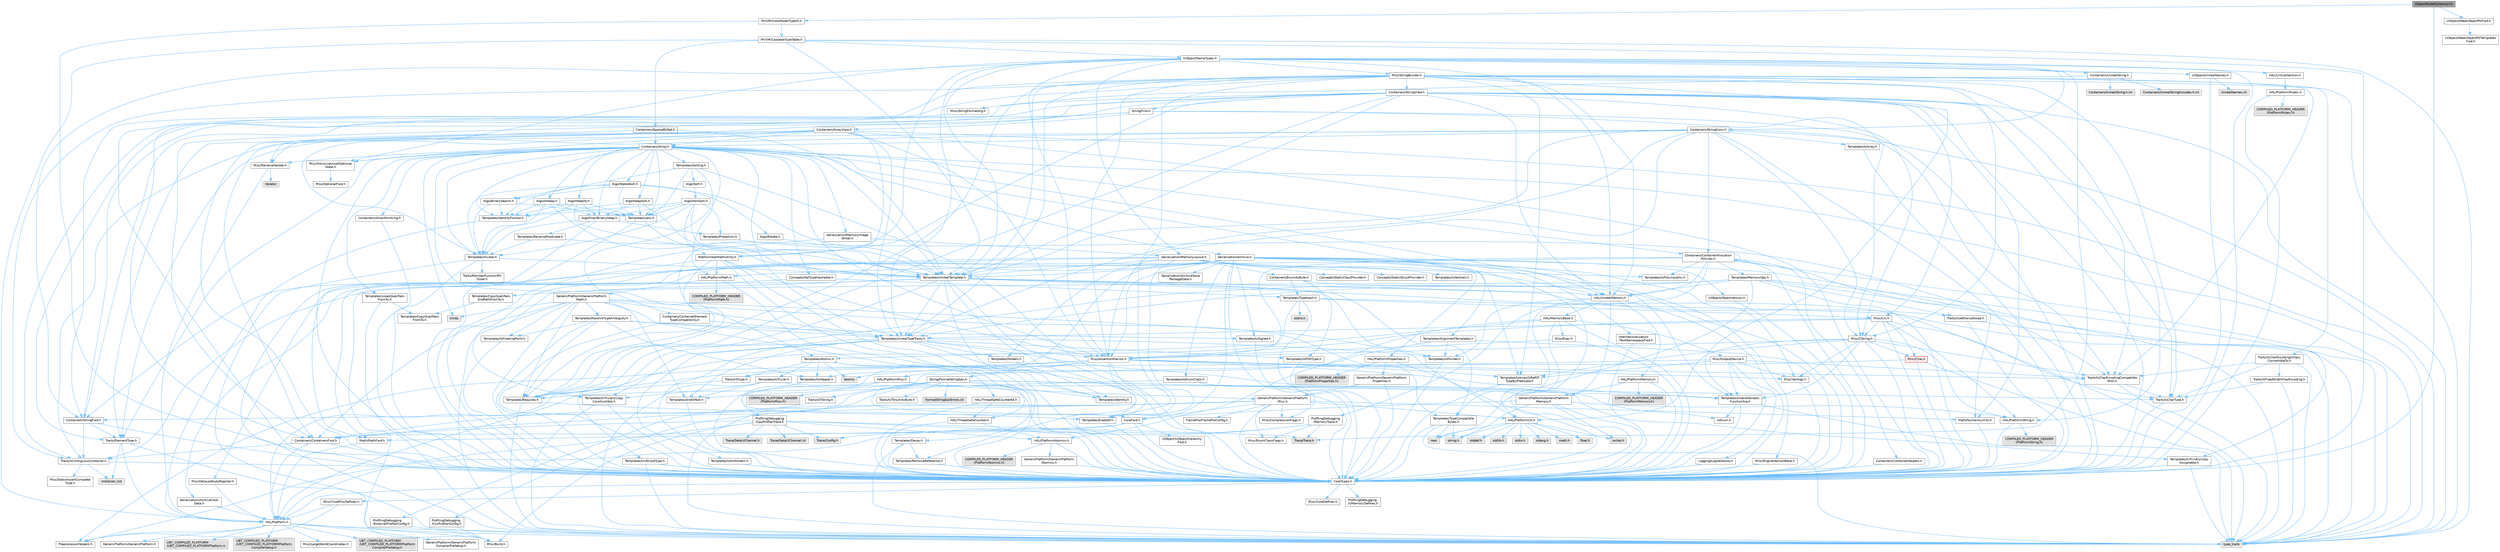 digraph "IObjectModelExtension.h"
{
 // INTERACTIVE_SVG=YES
 // LATEX_PDF_SIZE
  bgcolor="transparent";
  edge [fontname=Helvetica,fontsize=10,labelfontname=Helvetica,labelfontsize=10];
  node [fontname=Helvetica,fontsize=10,shape=box,height=0.2,width=0.4];
  Node1 [id="Node000001",label="IObjectModelExtension.h",height=0.2,width=0.4,color="gray40", fillcolor="grey60", style="filled", fontcolor="black",tooltip=" "];
  Node1 -> Node2 [id="edge1_Node000001_Node000002",color="steelblue1",style="solid",tooltip=" "];
  Node2 [id="Node000002",label="CoreTypes.h",height=0.2,width=0.4,color="grey40", fillcolor="white", style="filled",URL="$dc/dec/CoreTypes_8h.html",tooltip=" "];
  Node2 -> Node3 [id="edge2_Node000002_Node000003",color="steelblue1",style="solid",tooltip=" "];
  Node3 [id="Node000003",label="HAL/Platform.h",height=0.2,width=0.4,color="grey40", fillcolor="white", style="filled",URL="$d9/dd0/Platform_8h.html",tooltip=" "];
  Node3 -> Node4 [id="edge3_Node000003_Node000004",color="steelblue1",style="solid",tooltip=" "];
  Node4 [id="Node000004",label="Misc/Build.h",height=0.2,width=0.4,color="grey40", fillcolor="white", style="filled",URL="$d3/dbb/Build_8h.html",tooltip=" "];
  Node3 -> Node5 [id="edge4_Node000003_Node000005",color="steelblue1",style="solid",tooltip=" "];
  Node5 [id="Node000005",label="Misc/LargeWorldCoordinates.h",height=0.2,width=0.4,color="grey40", fillcolor="white", style="filled",URL="$d2/dcb/LargeWorldCoordinates_8h.html",tooltip=" "];
  Node3 -> Node6 [id="edge5_Node000003_Node000006",color="steelblue1",style="solid",tooltip=" "];
  Node6 [id="Node000006",label="type_traits",height=0.2,width=0.4,color="grey60", fillcolor="#E0E0E0", style="filled",tooltip=" "];
  Node3 -> Node7 [id="edge6_Node000003_Node000007",color="steelblue1",style="solid",tooltip=" "];
  Node7 [id="Node000007",label="PreprocessorHelpers.h",height=0.2,width=0.4,color="grey40", fillcolor="white", style="filled",URL="$db/ddb/PreprocessorHelpers_8h.html",tooltip=" "];
  Node3 -> Node8 [id="edge7_Node000003_Node000008",color="steelblue1",style="solid",tooltip=" "];
  Node8 [id="Node000008",label="UBT_COMPILED_PLATFORM\l/UBT_COMPILED_PLATFORMPlatform\lCompilerPreSetup.h",height=0.2,width=0.4,color="grey60", fillcolor="#E0E0E0", style="filled",tooltip=" "];
  Node3 -> Node9 [id="edge8_Node000003_Node000009",color="steelblue1",style="solid",tooltip=" "];
  Node9 [id="Node000009",label="GenericPlatform/GenericPlatform\lCompilerPreSetup.h",height=0.2,width=0.4,color="grey40", fillcolor="white", style="filled",URL="$d9/dc8/GenericPlatformCompilerPreSetup_8h.html",tooltip=" "];
  Node3 -> Node10 [id="edge9_Node000003_Node000010",color="steelblue1",style="solid",tooltip=" "];
  Node10 [id="Node000010",label="GenericPlatform/GenericPlatform.h",height=0.2,width=0.4,color="grey40", fillcolor="white", style="filled",URL="$d6/d84/GenericPlatform_8h.html",tooltip=" "];
  Node3 -> Node11 [id="edge10_Node000003_Node000011",color="steelblue1",style="solid",tooltip=" "];
  Node11 [id="Node000011",label="UBT_COMPILED_PLATFORM\l/UBT_COMPILED_PLATFORMPlatform.h",height=0.2,width=0.4,color="grey60", fillcolor="#E0E0E0", style="filled",tooltip=" "];
  Node3 -> Node12 [id="edge11_Node000003_Node000012",color="steelblue1",style="solid",tooltip=" "];
  Node12 [id="Node000012",label="UBT_COMPILED_PLATFORM\l/UBT_COMPILED_PLATFORMPlatform\lCompilerSetup.h",height=0.2,width=0.4,color="grey60", fillcolor="#E0E0E0", style="filled",tooltip=" "];
  Node2 -> Node13 [id="edge12_Node000002_Node000013",color="steelblue1",style="solid",tooltip=" "];
  Node13 [id="Node000013",label="ProfilingDebugging\l/UMemoryDefines.h",height=0.2,width=0.4,color="grey40", fillcolor="white", style="filled",URL="$d2/da2/UMemoryDefines_8h.html",tooltip=" "];
  Node2 -> Node14 [id="edge13_Node000002_Node000014",color="steelblue1",style="solid",tooltip=" "];
  Node14 [id="Node000014",label="Misc/CoreMiscDefines.h",height=0.2,width=0.4,color="grey40", fillcolor="white", style="filled",URL="$da/d38/CoreMiscDefines_8h.html",tooltip=" "];
  Node14 -> Node3 [id="edge14_Node000014_Node000003",color="steelblue1",style="solid",tooltip=" "];
  Node14 -> Node7 [id="edge15_Node000014_Node000007",color="steelblue1",style="solid",tooltip=" "];
  Node2 -> Node15 [id="edge16_Node000002_Node000015",color="steelblue1",style="solid",tooltip=" "];
  Node15 [id="Node000015",label="Misc/CoreDefines.h",height=0.2,width=0.4,color="grey40", fillcolor="white", style="filled",URL="$d3/dd2/CoreDefines_8h.html",tooltip=" "];
  Node1 -> Node16 [id="edge17_Node000001_Node000016",color="steelblue1",style="solid",tooltip=" "];
  Node16 [id="Node000016",label="MVVM/ViewModelTypeID.h",height=0.2,width=0.4,color="grey40", fillcolor="white", style="filled",URL="$d7/d3e/ViewModelTypeID_8h.html",tooltip=" "];
  Node16 -> Node2 [id="edge18_Node000016_Node000002",color="steelblue1",style="solid",tooltip=" "];
  Node16 -> Node17 [id="edge19_Node000016_Node000017",color="steelblue1",style="solid",tooltip=" "];
  Node17 [id="Node000017",label="MVVM/CastableTypeTable.h",height=0.2,width=0.4,color="grey40", fillcolor="white", style="filled",URL="$d4/dab/CastableTypeTable_8h.html",tooltip=" "];
  Node17 -> Node2 [id="edge20_Node000017_Node000002",color="steelblue1",style="solid",tooltip=" "];
  Node17 -> Node3 [id="edge21_Node000017_Node000003",color="steelblue1",style="solid",tooltip=" "];
  Node17 -> Node18 [id="edge22_Node000017_Node000018",color="steelblue1",style="solid",tooltip=" "];
  Node18 [id="Node000018",label="Templates/UnrealTemplate.h",height=0.2,width=0.4,color="grey40", fillcolor="white", style="filled",URL="$d4/d24/UnrealTemplate_8h.html",tooltip=" "];
  Node18 -> Node2 [id="edge23_Node000018_Node000002",color="steelblue1",style="solid",tooltip=" "];
  Node18 -> Node19 [id="edge24_Node000018_Node000019",color="steelblue1",style="solid",tooltip=" "];
  Node19 [id="Node000019",label="Templates/IsPointer.h",height=0.2,width=0.4,color="grey40", fillcolor="white", style="filled",URL="$d7/d05/IsPointer_8h.html",tooltip=" "];
  Node19 -> Node2 [id="edge25_Node000019_Node000002",color="steelblue1",style="solid",tooltip=" "];
  Node18 -> Node20 [id="edge26_Node000018_Node000020",color="steelblue1",style="solid",tooltip=" "];
  Node20 [id="Node000020",label="HAL/UnrealMemory.h",height=0.2,width=0.4,color="grey40", fillcolor="white", style="filled",URL="$d9/d96/UnrealMemory_8h.html",tooltip=" "];
  Node20 -> Node2 [id="edge27_Node000020_Node000002",color="steelblue1",style="solid",tooltip=" "];
  Node20 -> Node21 [id="edge28_Node000020_Node000021",color="steelblue1",style="solid",tooltip=" "];
  Node21 [id="Node000021",label="GenericPlatform/GenericPlatform\lMemory.h",height=0.2,width=0.4,color="grey40", fillcolor="white", style="filled",URL="$dd/d22/GenericPlatformMemory_8h.html",tooltip=" "];
  Node21 -> Node22 [id="edge29_Node000021_Node000022",color="steelblue1",style="solid",tooltip=" "];
  Node22 [id="Node000022",label="CoreFwd.h",height=0.2,width=0.4,color="grey40", fillcolor="white", style="filled",URL="$d1/d1e/CoreFwd_8h.html",tooltip=" "];
  Node22 -> Node2 [id="edge30_Node000022_Node000002",color="steelblue1",style="solid",tooltip=" "];
  Node22 -> Node23 [id="edge31_Node000022_Node000023",color="steelblue1",style="solid",tooltip=" "];
  Node23 [id="Node000023",label="Containers/ContainersFwd.h",height=0.2,width=0.4,color="grey40", fillcolor="white", style="filled",URL="$d4/d0a/ContainersFwd_8h.html",tooltip=" "];
  Node23 -> Node3 [id="edge32_Node000023_Node000003",color="steelblue1",style="solid",tooltip=" "];
  Node23 -> Node2 [id="edge33_Node000023_Node000002",color="steelblue1",style="solid",tooltip=" "];
  Node23 -> Node24 [id="edge34_Node000023_Node000024",color="steelblue1",style="solid",tooltip=" "];
  Node24 [id="Node000024",label="Traits/IsContiguousContainer.h",height=0.2,width=0.4,color="grey40", fillcolor="white", style="filled",URL="$d5/d3c/IsContiguousContainer_8h.html",tooltip=" "];
  Node24 -> Node2 [id="edge35_Node000024_Node000002",color="steelblue1",style="solid",tooltip=" "];
  Node24 -> Node25 [id="edge36_Node000024_Node000025",color="steelblue1",style="solid",tooltip=" "];
  Node25 [id="Node000025",label="Misc/StaticAssertComplete\lType.h",height=0.2,width=0.4,color="grey40", fillcolor="white", style="filled",URL="$d5/d4e/StaticAssertCompleteType_8h.html",tooltip=" "];
  Node24 -> Node26 [id="edge37_Node000024_Node000026",color="steelblue1",style="solid",tooltip=" "];
  Node26 [id="Node000026",label="initializer_list",height=0.2,width=0.4,color="grey60", fillcolor="#E0E0E0", style="filled",tooltip=" "];
  Node22 -> Node27 [id="edge38_Node000022_Node000027",color="steelblue1",style="solid",tooltip=" "];
  Node27 [id="Node000027",label="Math/MathFwd.h",height=0.2,width=0.4,color="grey40", fillcolor="white", style="filled",URL="$d2/d10/MathFwd_8h.html",tooltip=" "];
  Node27 -> Node3 [id="edge39_Node000027_Node000003",color="steelblue1",style="solid",tooltip=" "];
  Node22 -> Node28 [id="edge40_Node000022_Node000028",color="steelblue1",style="solid",tooltip=" "];
  Node28 [id="Node000028",label="UObject/UObjectHierarchy\lFwd.h",height=0.2,width=0.4,color="grey40", fillcolor="white", style="filled",URL="$d3/d13/UObjectHierarchyFwd_8h.html",tooltip=" "];
  Node21 -> Node2 [id="edge41_Node000021_Node000002",color="steelblue1",style="solid",tooltip=" "];
  Node21 -> Node29 [id="edge42_Node000021_Node000029",color="steelblue1",style="solid",tooltip=" "];
  Node29 [id="Node000029",label="HAL/PlatformString.h",height=0.2,width=0.4,color="grey40", fillcolor="white", style="filled",URL="$db/db5/PlatformString_8h.html",tooltip=" "];
  Node29 -> Node2 [id="edge43_Node000029_Node000002",color="steelblue1",style="solid",tooltip=" "];
  Node29 -> Node30 [id="edge44_Node000029_Node000030",color="steelblue1",style="solid",tooltip=" "];
  Node30 [id="Node000030",label="COMPILED_PLATFORM_HEADER\l(PlatformString.h)",height=0.2,width=0.4,color="grey60", fillcolor="#E0E0E0", style="filled",tooltip=" "];
  Node21 -> Node31 [id="edge45_Node000021_Node000031",color="steelblue1",style="solid",tooltip=" "];
  Node31 [id="Node000031",label="string.h",height=0.2,width=0.4,color="grey60", fillcolor="#E0E0E0", style="filled",tooltip=" "];
  Node21 -> Node32 [id="edge46_Node000021_Node000032",color="steelblue1",style="solid",tooltip=" "];
  Node32 [id="Node000032",label="wchar.h",height=0.2,width=0.4,color="grey60", fillcolor="#E0E0E0", style="filled",tooltip=" "];
  Node20 -> Node33 [id="edge47_Node000020_Node000033",color="steelblue1",style="solid",tooltip=" "];
  Node33 [id="Node000033",label="HAL/MemoryBase.h",height=0.2,width=0.4,color="grey40", fillcolor="white", style="filled",URL="$d6/d9f/MemoryBase_8h.html",tooltip=" "];
  Node33 -> Node2 [id="edge48_Node000033_Node000002",color="steelblue1",style="solid",tooltip=" "];
  Node33 -> Node34 [id="edge49_Node000033_Node000034",color="steelblue1",style="solid",tooltip=" "];
  Node34 [id="Node000034",label="HAL/PlatformAtomics.h",height=0.2,width=0.4,color="grey40", fillcolor="white", style="filled",URL="$d3/d36/PlatformAtomics_8h.html",tooltip=" "];
  Node34 -> Node2 [id="edge50_Node000034_Node000002",color="steelblue1",style="solid",tooltip=" "];
  Node34 -> Node35 [id="edge51_Node000034_Node000035",color="steelblue1",style="solid",tooltip=" "];
  Node35 [id="Node000035",label="GenericPlatform/GenericPlatform\lAtomics.h",height=0.2,width=0.4,color="grey40", fillcolor="white", style="filled",URL="$da/d72/GenericPlatformAtomics_8h.html",tooltip=" "];
  Node35 -> Node2 [id="edge52_Node000035_Node000002",color="steelblue1",style="solid",tooltip=" "];
  Node34 -> Node36 [id="edge53_Node000034_Node000036",color="steelblue1",style="solid",tooltip=" "];
  Node36 [id="Node000036",label="COMPILED_PLATFORM_HEADER\l(PlatformAtomics.h)",height=0.2,width=0.4,color="grey60", fillcolor="#E0E0E0", style="filled",tooltip=" "];
  Node33 -> Node37 [id="edge54_Node000033_Node000037",color="steelblue1",style="solid",tooltip=" "];
  Node37 [id="Node000037",label="HAL/PlatformCrt.h",height=0.2,width=0.4,color="grey40", fillcolor="white", style="filled",URL="$d8/d75/PlatformCrt_8h.html",tooltip=" "];
  Node37 -> Node38 [id="edge55_Node000037_Node000038",color="steelblue1",style="solid",tooltip=" "];
  Node38 [id="Node000038",label="new",height=0.2,width=0.4,color="grey60", fillcolor="#E0E0E0", style="filled",tooltip=" "];
  Node37 -> Node32 [id="edge56_Node000037_Node000032",color="steelblue1",style="solid",tooltip=" "];
  Node37 -> Node39 [id="edge57_Node000037_Node000039",color="steelblue1",style="solid",tooltip=" "];
  Node39 [id="Node000039",label="stddef.h",height=0.2,width=0.4,color="grey60", fillcolor="#E0E0E0", style="filled",tooltip=" "];
  Node37 -> Node40 [id="edge58_Node000037_Node000040",color="steelblue1",style="solid",tooltip=" "];
  Node40 [id="Node000040",label="stdlib.h",height=0.2,width=0.4,color="grey60", fillcolor="#E0E0E0", style="filled",tooltip=" "];
  Node37 -> Node41 [id="edge59_Node000037_Node000041",color="steelblue1",style="solid",tooltip=" "];
  Node41 [id="Node000041",label="stdio.h",height=0.2,width=0.4,color="grey60", fillcolor="#E0E0E0", style="filled",tooltip=" "];
  Node37 -> Node42 [id="edge60_Node000037_Node000042",color="steelblue1",style="solid",tooltip=" "];
  Node42 [id="Node000042",label="stdarg.h",height=0.2,width=0.4,color="grey60", fillcolor="#E0E0E0", style="filled",tooltip=" "];
  Node37 -> Node43 [id="edge61_Node000037_Node000043",color="steelblue1",style="solid",tooltip=" "];
  Node43 [id="Node000043",label="math.h",height=0.2,width=0.4,color="grey60", fillcolor="#E0E0E0", style="filled",tooltip=" "];
  Node37 -> Node44 [id="edge62_Node000037_Node000044",color="steelblue1",style="solid",tooltip=" "];
  Node44 [id="Node000044",label="float.h",height=0.2,width=0.4,color="grey60", fillcolor="#E0E0E0", style="filled",tooltip=" "];
  Node37 -> Node31 [id="edge63_Node000037_Node000031",color="steelblue1",style="solid",tooltip=" "];
  Node33 -> Node45 [id="edge64_Node000033_Node000045",color="steelblue1",style="solid",tooltip=" "];
  Node45 [id="Node000045",label="Misc/Exec.h",height=0.2,width=0.4,color="grey40", fillcolor="white", style="filled",URL="$de/ddb/Exec_8h.html",tooltip=" "];
  Node45 -> Node2 [id="edge65_Node000045_Node000002",color="steelblue1",style="solid",tooltip=" "];
  Node45 -> Node46 [id="edge66_Node000045_Node000046",color="steelblue1",style="solid",tooltip=" "];
  Node46 [id="Node000046",label="Misc/AssertionMacros.h",height=0.2,width=0.4,color="grey40", fillcolor="white", style="filled",URL="$d0/dfa/AssertionMacros_8h.html",tooltip=" "];
  Node46 -> Node2 [id="edge67_Node000046_Node000002",color="steelblue1",style="solid",tooltip=" "];
  Node46 -> Node3 [id="edge68_Node000046_Node000003",color="steelblue1",style="solid",tooltip=" "];
  Node46 -> Node47 [id="edge69_Node000046_Node000047",color="steelblue1",style="solid",tooltip=" "];
  Node47 [id="Node000047",label="HAL/PlatformMisc.h",height=0.2,width=0.4,color="grey40", fillcolor="white", style="filled",URL="$d0/df5/PlatformMisc_8h.html",tooltip=" "];
  Node47 -> Node2 [id="edge70_Node000047_Node000002",color="steelblue1",style="solid",tooltip=" "];
  Node47 -> Node48 [id="edge71_Node000047_Node000048",color="steelblue1",style="solid",tooltip=" "];
  Node48 [id="Node000048",label="GenericPlatform/GenericPlatform\lMisc.h",height=0.2,width=0.4,color="grey40", fillcolor="white", style="filled",URL="$db/d9a/GenericPlatformMisc_8h.html",tooltip=" "];
  Node48 -> Node49 [id="edge72_Node000048_Node000049",color="steelblue1",style="solid",tooltip=" "];
  Node49 [id="Node000049",label="Containers/StringFwd.h",height=0.2,width=0.4,color="grey40", fillcolor="white", style="filled",URL="$df/d37/StringFwd_8h.html",tooltip=" "];
  Node49 -> Node2 [id="edge73_Node000049_Node000002",color="steelblue1",style="solid",tooltip=" "];
  Node49 -> Node50 [id="edge74_Node000049_Node000050",color="steelblue1",style="solid",tooltip=" "];
  Node50 [id="Node000050",label="Traits/ElementType.h",height=0.2,width=0.4,color="grey40", fillcolor="white", style="filled",URL="$d5/d4f/ElementType_8h.html",tooltip=" "];
  Node50 -> Node3 [id="edge75_Node000050_Node000003",color="steelblue1",style="solid",tooltip=" "];
  Node50 -> Node26 [id="edge76_Node000050_Node000026",color="steelblue1",style="solid",tooltip=" "];
  Node50 -> Node6 [id="edge77_Node000050_Node000006",color="steelblue1",style="solid",tooltip=" "];
  Node49 -> Node24 [id="edge78_Node000049_Node000024",color="steelblue1",style="solid",tooltip=" "];
  Node48 -> Node22 [id="edge79_Node000048_Node000022",color="steelblue1",style="solid",tooltip=" "];
  Node48 -> Node2 [id="edge80_Node000048_Node000002",color="steelblue1",style="solid",tooltip=" "];
  Node48 -> Node51 [id="edge81_Node000048_Node000051",color="steelblue1",style="solid",tooltip=" "];
  Node51 [id="Node000051",label="FramePro/FrameProConfig.h",height=0.2,width=0.4,color="grey40", fillcolor="white", style="filled",URL="$d7/d90/FrameProConfig_8h.html",tooltip=" "];
  Node48 -> Node37 [id="edge82_Node000048_Node000037",color="steelblue1",style="solid",tooltip=" "];
  Node48 -> Node52 [id="edge83_Node000048_Node000052",color="steelblue1",style="solid",tooltip=" "];
  Node52 [id="Node000052",label="Math/NumericLimits.h",height=0.2,width=0.4,color="grey40", fillcolor="white", style="filled",URL="$df/d1b/NumericLimits_8h.html",tooltip=" "];
  Node52 -> Node2 [id="edge84_Node000052_Node000002",color="steelblue1",style="solid",tooltip=" "];
  Node48 -> Node53 [id="edge85_Node000048_Node000053",color="steelblue1",style="solid",tooltip=" "];
  Node53 [id="Node000053",label="Misc/CompressionFlags.h",height=0.2,width=0.4,color="grey40", fillcolor="white", style="filled",URL="$d9/d76/CompressionFlags_8h.html",tooltip=" "];
  Node48 -> Node54 [id="edge86_Node000048_Node000054",color="steelblue1",style="solid",tooltip=" "];
  Node54 [id="Node000054",label="Misc/EnumClassFlags.h",height=0.2,width=0.4,color="grey40", fillcolor="white", style="filled",URL="$d8/de7/EnumClassFlags_8h.html",tooltip=" "];
  Node48 -> Node55 [id="edge87_Node000048_Node000055",color="steelblue1",style="solid",tooltip=" "];
  Node55 [id="Node000055",label="ProfilingDebugging\l/CsvProfilerConfig.h",height=0.2,width=0.4,color="grey40", fillcolor="white", style="filled",URL="$d3/d88/CsvProfilerConfig_8h.html",tooltip=" "];
  Node55 -> Node4 [id="edge88_Node000055_Node000004",color="steelblue1",style="solid",tooltip=" "];
  Node48 -> Node56 [id="edge89_Node000048_Node000056",color="steelblue1",style="solid",tooltip=" "];
  Node56 [id="Node000056",label="ProfilingDebugging\l/ExternalProfilerConfig.h",height=0.2,width=0.4,color="grey40", fillcolor="white", style="filled",URL="$d3/dbb/ExternalProfilerConfig_8h.html",tooltip=" "];
  Node56 -> Node4 [id="edge90_Node000056_Node000004",color="steelblue1",style="solid",tooltip=" "];
  Node47 -> Node57 [id="edge91_Node000047_Node000057",color="steelblue1",style="solid",tooltip=" "];
  Node57 [id="Node000057",label="COMPILED_PLATFORM_HEADER\l(PlatformMisc.h)",height=0.2,width=0.4,color="grey60", fillcolor="#E0E0E0", style="filled",tooltip=" "];
  Node47 -> Node58 [id="edge92_Node000047_Node000058",color="steelblue1",style="solid",tooltip=" "];
  Node58 [id="Node000058",label="ProfilingDebugging\l/CpuProfilerTrace.h",height=0.2,width=0.4,color="grey40", fillcolor="white", style="filled",URL="$da/dcb/CpuProfilerTrace_8h.html",tooltip=" "];
  Node58 -> Node2 [id="edge93_Node000058_Node000002",color="steelblue1",style="solid",tooltip=" "];
  Node58 -> Node23 [id="edge94_Node000058_Node000023",color="steelblue1",style="solid",tooltip=" "];
  Node58 -> Node34 [id="edge95_Node000058_Node000034",color="steelblue1",style="solid",tooltip=" "];
  Node58 -> Node7 [id="edge96_Node000058_Node000007",color="steelblue1",style="solid",tooltip=" "];
  Node58 -> Node4 [id="edge97_Node000058_Node000004",color="steelblue1",style="solid",tooltip=" "];
  Node58 -> Node59 [id="edge98_Node000058_Node000059",color="steelblue1",style="solid",tooltip=" "];
  Node59 [id="Node000059",label="Trace/Config.h",height=0.2,width=0.4,color="grey60", fillcolor="#E0E0E0", style="filled",tooltip=" "];
  Node58 -> Node60 [id="edge99_Node000058_Node000060",color="steelblue1",style="solid",tooltip=" "];
  Node60 [id="Node000060",label="Trace/Detail/Channel.h",height=0.2,width=0.4,color="grey60", fillcolor="#E0E0E0", style="filled",tooltip=" "];
  Node58 -> Node61 [id="edge100_Node000058_Node000061",color="steelblue1",style="solid",tooltip=" "];
  Node61 [id="Node000061",label="Trace/Detail/Channel.inl",height=0.2,width=0.4,color="grey60", fillcolor="#E0E0E0", style="filled",tooltip=" "];
  Node58 -> Node62 [id="edge101_Node000058_Node000062",color="steelblue1",style="solid",tooltip=" "];
  Node62 [id="Node000062",label="Trace/Trace.h",height=0.2,width=0.4,color="grey60", fillcolor="#E0E0E0", style="filled",tooltip=" "];
  Node46 -> Node7 [id="edge102_Node000046_Node000007",color="steelblue1",style="solid",tooltip=" "];
  Node46 -> Node63 [id="edge103_Node000046_Node000063",color="steelblue1",style="solid",tooltip=" "];
  Node63 [id="Node000063",label="Templates/EnableIf.h",height=0.2,width=0.4,color="grey40", fillcolor="white", style="filled",URL="$d7/d60/EnableIf_8h.html",tooltip=" "];
  Node63 -> Node2 [id="edge104_Node000063_Node000002",color="steelblue1",style="solid",tooltip=" "];
  Node46 -> Node64 [id="edge105_Node000046_Node000064",color="steelblue1",style="solid",tooltip=" "];
  Node64 [id="Node000064",label="Templates/IsArrayOrRefOf\lTypeByPredicate.h",height=0.2,width=0.4,color="grey40", fillcolor="white", style="filled",URL="$d6/da1/IsArrayOrRefOfTypeByPredicate_8h.html",tooltip=" "];
  Node64 -> Node2 [id="edge106_Node000064_Node000002",color="steelblue1",style="solid",tooltip=" "];
  Node46 -> Node65 [id="edge107_Node000046_Node000065",color="steelblue1",style="solid",tooltip=" "];
  Node65 [id="Node000065",label="Templates/IsValidVariadic\lFunctionArg.h",height=0.2,width=0.4,color="grey40", fillcolor="white", style="filled",URL="$d0/dc8/IsValidVariadicFunctionArg_8h.html",tooltip=" "];
  Node65 -> Node2 [id="edge108_Node000065_Node000002",color="steelblue1",style="solid",tooltip=" "];
  Node65 -> Node66 [id="edge109_Node000065_Node000066",color="steelblue1",style="solid",tooltip=" "];
  Node66 [id="Node000066",label="IsEnum.h",height=0.2,width=0.4,color="grey40", fillcolor="white", style="filled",URL="$d4/de5/IsEnum_8h.html",tooltip=" "];
  Node65 -> Node6 [id="edge110_Node000065_Node000006",color="steelblue1",style="solid",tooltip=" "];
  Node46 -> Node67 [id="edge111_Node000046_Node000067",color="steelblue1",style="solid",tooltip=" "];
  Node67 [id="Node000067",label="Traits/IsCharEncodingCompatible\lWith.h",height=0.2,width=0.4,color="grey40", fillcolor="white", style="filled",URL="$df/dd1/IsCharEncodingCompatibleWith_8h.html",tooltip=" "];
  Node67 -> Node6 [id="edge112_Node000067_Node000006",color="steelblue1",style="solid",tooltip=" "];
  Node67 -> Node68 [id="edge113_Node000067_Node000068",color="steelblue1",style="solid",tooltip=" "];
  Node68 [id="Node000068",label="Traits/IsCharType.h",height=0.2,width=0.4,color="grey40", fillcolor="white", style="filled",URL="$db/d51/IsCharType_8h.html",tooltip=" "];
  Node68 -> Node2 [id="edge114_Node000068_Node000002",color="steelblue1",style="solid",tooltip=" "];
  Node46 -> Node69 [id="edge115_Node000046_Node000069",color="steelblue1",style="solid",tooltip=" "];
  Node69 [id="Node000069",label="Misc/VarArgs.h",height=0.2,width=0.4,color="grey40", fillcolor="white", style="filled",URL="$d5/d6f/VarArgs_8h.html",tooltip=" "];
  Node69 -> Node2 [id="edge116_Node000069_Node000002",color="steelblue1",style="solid",tooltip=" "];
  Node46 -> Node70 [id="edge117_Node000046_Node000070",color="steelblue1",style="solid",tooltip=" "];
  Node70 [id="Node000070",label="String/FormatStringSan.h",height=0.2,width=0.4,color="grey40", fillcolor="white", style="filled",URL="$d3/d8b/FormatStringSan_8h.html",tooltip=" "];
  Node70 -> Node6 [id="edge118_Node000070_Node000006",color="steelblue1",style="solid",tooltip=" "];
  Node70 -> Node2 [id="edge119_Node000070_Node000002",color="steelblue1",style="solid",tooltip=" "];
  Node70 -> Node71 [id="edge120_Node000070_Node000071",color="steelblue1",style="solid",tooltip=" "];
  Node71 [id="Node000071",label="Templates/Requires.h",height=0.2,width=0.4,color="grey40", fillcolor="white", style="filled",URL="$dc/d96/Requires_8h.html",tooltip=" "];
  Node71 -> Node63 [id="edge121_Node000071_Node000063",color="steelblue1",style="solid",tooltip=" "];
  Node71 -> Node6 [id="edge122_Node000071_Node000006",color="steelblue1",style="solid",tooltip=" "];
  Node70 -> Node72 [id="edge123_Node000070_Node000072",color="steelblue1",style="solid",tooltip=" "];
  Node72 [id="Node000072",label="Templates/Identity.h",height=0.2,width=0.4,color="grey40", fillcolor="white", style="filled",URL="$d0/dd5/Identity_8h.html",tooltip=" "];
  Node70 -> Node65 [id="edge124_Node000070_Node000065",color="steelblue1",style="solid",tooltip=" "];
  Node70 -> Node68 [id="edge125_Node000070_Node000068",color="steelblue1",style="solid",tooltip=" "];
  Node70 -> Node73 [id="edge126_Node000070_Node000073",color="steelblue1",style="solid",tooltip=" "];
  Node73 [id="Node000073",label="Traits/IsTEnumAsByte.h",height=0.2,width=0.4,color="grey40", fillcolor="white", style="filled",URL="$d1/de6/IsTEnumAsByte_8h.html",tooltip=" "];
  Node70 -> Node74 [id="edge127_Node000070_Node000074",color="steelblue1",style="solid",tooltip=" "];
  Node74 [id="Node000074",label="Traits/IsTString.h",height=0.2,width=0.4,color="grey40", fillcolor="white", style="filled",URL="$d0/df8/IsTString_8h.html",tooltip=" "];
  Node74 -> Node23 [id="edge128_Node000074_Node000023",color="steelblue1",style="solid",tooltip=" "];
  Node70 -> Node23 [id="edge129_Node000070_Node000023",color="steelblue1",style="solid",tooltip=" "];
  Node70 -> Node75 [id="edge130_Node000070_Node000075",color="steelblue1",style="solid",tooltip=" "];
  Node75 [id="Node000075",label="FormatStringSanErrors.inl",height=0.2,width=0.4,color="grey60", fillcolor="#E0E0E0", style="filled",tooltip=" "];
  Node46 -> Node76 [id="edge131_Node000046_Node000076",color="steelblue1",style="solid",tooltip=" "];
  Node76 [id="Node000076",label="atomic",height=0.2,width=0.4,color="grey60", fillcolor="#E0E0E0", style="filled",tooltip=" "];
  Node33 -> Node77 [id="edge132_Node000033_Node000077",color="steelblue1",style="solid",tooltip=" "];
  Node77 [id="Node000077",label="Misc/OutputDevice.h",height=0.2,width=0.4,color="grey40", fillcolor="white", style="filled",URL="$d7/d32/OutputDevice_8h.html",tooltip=" "];
  Node77 -> Node22 [id="edge133_Node000077_Node000022",color="steelblue1",style="solid",tooltip=" "];
  Node77 -> Node2 [id="edge134_Node000077_Node000002",color="steelblue1",style="solid",tooltip=" "];
  Node77 -> Node78 [id="edge135_Node000077_Node000078",color="steelblue1",style="solid",tooltip=" "];
  Node78 [id="Node000078",label="Logging/LogVerbosity.h",height=0.2,width=0.4,color="grey40", fillcolor="white", style="filled",URL="$d2/d8f/LogVerbosity_8h.html",tooltip=" "];
  Node78 -> Node2 [id="edge136_Node000078_Node000002",color="steelblue1",style="solid",tooltip=" "];
  Node77 -> Node69 [id="edge137_Node000077_Node000069",color="steelblue1",style="solid",tooltip=" "];
  Node77 -> Node64 [id="edge138_Node000077_Node000064",color="steelblue1",style="solid",tooltip=" "];
  Node77 -> Node65 [id="edge139_Node000077_Node000065",color="steelblue1",style="solid",tooltip=" "];
  Node77 -> Node67 [id="edge140_Node000077_Node000067",color="steelblue1",style="solid",tooltip=" "];
  Node33 -> Node79 [id="edge141_Node000033_Node000079",color="steelblue1",style="solid",tooltip=" "];
  Node79 [id="Node000079",label="Templates/Atomic.h",height=0.2,width=0.4,color="grey40", fillcolor="white", style="filled",URL="$d3/d91/Atomic_8h.html",tooltip=" "];
  Node79 -> Node80 [id="edge142_Node000079_Node000080",color="steelblue1",style="solid",tooltip=" "];
  Node80 [id="Node000080",label="HAL/ThreadSafeCounter.h",height=0.2,width=0.4,color="grey40", fillcolor="white", style="filled",URL="$dc/dc9/ThreadSafeCounter_8h.html",tooltip=" "];
  Node80 -> Node2 [id="edge143_Node000080_Node000002",color="steelblue1",style="solid",tooltip=" "];
  Node80 -> Node34 [id="edge144_Node000080_Node000034",color="steelblue1",style="solid",tooltip=" "];
  Node79 -> Node81 [id="edge145_Node000079_Node000081",color="steelblue1",style="solid",tooltip=" "];
  Node81 [id="Node000081",label="HAL/ThreadSafeCounter64.h",height=0.2,width=0.4,color="grey40", fillcolor="white", style="filled",URL="$d0/d12/ThreadSafeCounter64_8h.html",tooltip=" "];
  Node81 -> Node2 [id="edge146_Node000081_Node000002",color="steelblue1",style="solid",tooltip=" "];
  Node81 -> Node80 [id="edge147_Node000081_Node000080",color="steelblue1",style="solid",tooltip=" "];
  Node79 -> Node82 [id="edge148_Node000079_Node000082",color="steelblue1",style="solid",tooltip=" "];
  Node82 [id="Node000082",label="Templates/IsIntegral.h",height=0.2,width=0.4,color="grey40", fillcolor="white", style="filled",URL="$da/d64/IsIntegral_8h.html",tooltip=" "];
  Node82 -> Node2 [id="edge149_Node000082_Node000002",color="steelblue1",style="solid",tooltip=" "];
  Node79 -> Node83 [id="edge150_Node000079_Node000083",color="steelblue1",style="solid",tooltip=" "];
  Node83 [id="Node000083",label="Templates/IsTrivial.h",height=0.2,width=0.4,color="grey40", fillcolor="white", style="filled",URL="$da/d4c/IsTrivial_8h.html",tooltip=" "];
  Node83 -> Node84 [id="edge151_Node000083_Node000084",color="steelblue1",style="solid",tooltip=" "];
  Node84 [id="Node000084",label="Templates/AndOrNot.h",height=0.2,width=0.4,color="grey40", fillcolor="white", style="filled",URL="$db/d0a/AndOrNot_8h.html",tooltip=" "];
  Node84 -> Node2 [id="edge152_Node000084_Node000002",color="steelblue1",style="solid",tooltip=" "];
  Node83 -> Node85 [id="edge153_Node000083_Node000085",color="steelblue1",style="solid",tooltip=" "];
  Node85 [id="Node000085",label="Templates/IsTriviallyCopy\lConstructible.h",height=0.2,width=0.4,color="grey40", fillcolor="white", style="filled",URL="$d3/d78/IsTriviallyCopyConstructible_8h.html",tooltip=" "];
  Node85 -> Node2 [id="edge154_Node000085_Node000002",color="steelblue1",style="solid",tooltip=" "];
  Node85 -> Node6 [id="edge155_Node000085_Node000006",color="steelblue1",style="solid",tooltip=" "];
  Node83 -> Node86 [id="edge156_Node000083_Node000086",color="steelblue1",style="solid",tooltip=" "];
  Node86 [id="Node000086",label="Templates/IsTriviallyCopy\lAssignable.h",height=0.2,width=0.4,color="grey40", fillcolor="white", style="filled",URL="$d2/df2/IsTriviallyCopyAssignable_8h.html",tooltip=" "];
  Node86 -> Node2 [id="edge157_Node000086_Node000002",color="steelblue1",style="solid",tooltip=" "];
  Node86 -> Node6 [id="edge158_Node000086_Node000006",color="steelblue1",style="solid",tooltip=" "];
  Node83 -> Node6 [id="edge159_Node000083_Node000006",color="steelblue1",style="solid",tooltip=" "];
  Node79 -> Node87 [id="edge160_Node000079_Node000087",color="steelblue1",style="solid",tooltip=" "];
  Node87 [id="Node000087",label="Traits/IntType.h",height=0.2,width=0.4,color="grey40", fillcolor="white", style="filled",URL="$d7/deb/IntType_8h.html",tooltip=" "];
  Node87 -> Node3 [id="edge161_Node000087_Node000003",color="steelblue1",style="solid",tooltip=" "];
  Node79 -> Node76 [id="edge162_Node000079_Node000076",color="steelblue1",style="solid",tooltip=" "];
  Node20 -> Node88 [id="edge163_Node000020_Node000088",color="steelblue1",style="solid",tooltip=" "];
  Node88 [id="Node000088",label="HAL/PlatformMemory.h",height=0.2,width=0.4,color="grey40", fillcolor="white", style="filled",URL="$de/d68/PlatformMemory_8h.html",tooltip=" "];
  Node88 -> Node2 [id="edge164_Node000088_Node000002",color="steelblue1",style="solid",tooltip=" "];
  Node88 -> Node21 [id="edge165_Node000088_Node000021",color="steelblue1",style="solid",tooltip=" "];
  Node88 -> Node89 [id="edge166_Node000088_Node000089",color="steelblue1",style="solid",tooltip=" "];
  Node89 [id="Node000089",label="COMPILED_PLATFORM_HEADER\l(PlatformMemory.h)",height=0.2,width=0.4,color="grey60", fillcolor="#E0E0E0", style="filled",tooltip=" "];
  Node20 -> Node90 [id="edge167_Node000020_Node000090",color="steelblue1",style="solid",tooltip=" "];
  Node90 [id="Node000090",label="ProfilingDebugging\l/MemoryTrace.h",height=0.2,width=0.4,color="grey40", fillcolor="white", style="filled",URL="$da/dd7/MemoryTrace_8h.html",tooltip=" "];
  Node90 -> Node3 [id="edge168_Node000090_Node000003",color="steelblue1",style="solid",tooltip=" "];
  Node90 -> Node54 [id="edge169_Node000090_Node000054",color="steelblue1",style="solid",tooltip=" "];
  Node90 -> Node59 [id="edge170_Node000090_Node000059",color="steelblue1",style="solid",tooltip=" "];
  Node90 -> Node62 [id="edge171_Node000090_Node000062",color="steelblue1",style="solid",tooltip=" "];
  Node20 -> Node19 [id="edge172_Node000020_Node000019",color="steelblue1",style="solid",tooltip=" "];
  Node18 -> Node91 [id="edge173_Node000018_Node000091",color="steelblue1",style="solid",tooltip=" "];
  Node91 [id="Node000091",label="Templates/CopyQualifiers\lAndRefsFromTo.h",height=0.2,width=0.4,color="grey40", fillcolor="white", style="filled",URL="$d3/db3/CopyQualifiersAndRefsFromTo_8h.html",tooltip=" "];
  Node91 -> Node92 [id="edge174_Node000091_Node000092",color="steelblue1",style="solid",tooltip=" "];
  Node92 [id="Node000092",label="Templates/CopyQualifiers\lFromTo.h",height=0.2,width=0.4,color="grey40", fillcolor="white", style="filled",URL="$d5/db4/CopyQualifiersFromTo_8h.html",tooltip=" "];
  Node18 -> Node93 [id="edge175_Node000018_Node000093",color="steelblue1",style="solid",tooltip=" "];
  Node93 [id="Node000093",label="Templates/UnrealTypeTraits.h",height=0.2,width=0.4,color="grey40", fillcolor="white", style="filled",URL="$d2/d2d/UnrealTypeTraits_8h.html",tooltip=" "];
  Node93 -> Node2 [id="edge176_Node000093_Node000002",color="steelblue1",style="solid",tooltip=" "];
  Node93 -> Node19 [id="edge177_Node000093_Node000019",color="steelblue1",style="solid",tooltip=" "];
  Node93 -> Node46 [id="edge178_Node000093_Node000046",color="steelblue1",style="solid",tooltip=" "];
  Node93 -> Node84 [id="edge179_Node000093_Node000084",color="steelblue1",style="solid",tooltip=" "];
  Node93 -> Node63 [id="edge180_Node000093_Node000063",color="steelblue1",style="solid",tooltip=" "];
  Node93 -> Node94 [id="edge181_Node000093_Node000094",color="steelblue1",style="solid",tooltip=" "];
  Node94 [id="Node000094",label="Templates/IsArithmetic.h",height=0.2,width=0.4,color="grey40", fillcolor="white", style="filled",URL="$d2/d5d/IsArithmetic_8h.html",tooltip=" "];
  Node94 -> Node2 [id="edge182_Node000094_Node000002",color="steelblue1",style="solid",tooltip=" "];
  Node93 -> Node66 [id="edge183_Node000093_Node000066",color="steelblue1",style="solid",tooltip=" "];
  Node93 -> Node95 [id="edge184_Node000093_Node000095",color="steelblue1",style="solid",tooltip=" "];
  Node95 [id="Node000095",label="Templates/Models.h",height=0.2,width=0.4,color="grey40", fillcolor="white", style="filled",URL="$d3/d0c/Models_8h.html",tooltip=" "];
  Node95 -> Node72 [id="edge185_Node000095_Node000072",color="steelblue1",style="solid",tooltip=" "];
  Node93 -> Node96 [id="edge186_Node000093_Node000096",color="steelblue1",style="solid",tooltip=" "];
  Node96 [id="Node000096",label="Templates/IsPODType.h",height=0.2,width=0.4,color="grey40", fillcolor="white", style="filled",URL="$d7/db1/IsPODType_8h.html",tooltip=" "];
  Node96 -> Node2 [id="edge187_Node000096_Node000002",color="steelblue1",style="solid",tooltip=" "];
  Node93 -> Node97 [id="edge188_Node000093_Node000097",color="steelblue1",style="solid",tooltip=" "];
  Node97 [id="Node000097",label="Templates/IsUECoreType.h",height=0.2,width=0.4,color="grey40", fillcolor="white", style="filled",URL="$d1/db8/IsUECoreType_8h.html",tooltip=" "];
  Node97 -> Node2 [id="edge189_Node000097_Node000002",color="steelblue1",style="solid",tooltip=" "];
  Node97 -> Node6 [id="edge190_Node000097_Node000006",color="steelblue1",style="solid",tooltip=" "];
  Node93 -> Node85 [id="edge191_Node000093_Node000085",color="steelblue1",style="solid",tooltip=" "];
  Node18 -> Node98 [id="edge192_Node000018_Node000098",color="steelblue1",style="solid",tooltip=" "];
  Node98 [id="Node000098",label="Templates/RemoveReference.h",height=0.2,width=0.4,color="grey40", fillcolor="white", style="filled",URL="$da/dbe/RemoveReference_8h.html",tooltip=" "];
  Node98 -> Node2 [id="edge193_Node000098_Node000002",color="steelblue1",style="solid",tooltip=" "];
  Node18 -> Node71 [id="edge194_Node000018_Node000071",color="steelblue1",style="solid",tooltip=" "];
  Node18 -> Node99 [id="edge195_Node000018_Node000099",color="steelblue1",style="solid",tooltip=" "];
  Node99 [id="Node000099",label="Templates/TypeCompatible\lBytes.h",height=0.2,width=0.4,color="grey40", fillcolor="white", style="filled",URL="$df/d0a/TypeCompatibleBytes_8h.html",tooltip=" "];
  Node99 -> Node2 [id="edge196_Node000099_Node000002",color="steelblue1",style="solid",tooltip=" "];
  Node99 -> Node31 [id="edge197_Node000099_Node000031",color="steelblue1",style="solid",tooltip=" "];
  Node99 -> Node38 [id="edge198_Node000099_Node000038",color="steelblue1",style="solid",tooltip=" "];
  Node99 -> Node6 [id="edge199_Node000099_Node000006",color="steelblue1",style="solid",tooltip=" "];
  Node18 -> Node72 [id="edge200_Node000018_Node000072",color="steelblue1",style="solid",tooltip=" "];
  Node18 -> Node24 [id="edge201_Node000018_Node000024",color="steelblue1",style="solid",tooltip=" "];
  Node18 -> Node100 [id="edge202_Node000018_Node000100",color="steelblue1",style="solid",tooltip=" "];
  Node100 [id="Node000100",label="Traits/UseBitwiseSwap.h",height=0.2,width=0.4,color="grey40", fillcolor="white", style="filled",URL="$db/df3/UseBitwiseSwap_8h.html",tooltip=" "];
  Node100 -> Node2 [id="edge203_Node000100_Node000002",color="steelblue1",style="solid",tooltip=" "];
  Node100 -> Node6 [id="edge204_Node000100_Node000006",color="steelblue1",style="solid",tooltip=" "];
  Node18 -> Node6 [id="edge205_Node000018_Node000006",color="steelblue1",style="solid",tooltip=" "];
  Node17 -> Node101 [id="edge206_Node000017_Node000101",color="steelblue1",style="solid",tooltip=" "];
  Node101 [id="Node000101",label="Containers/SparseBitSet.h",height=0.2,width=0.4,color="grey40", fillcolor="white", style="filled",URL="$d5/d37/SparseBitSet_8h.html",tooltip=" "];
  Node101 -> Node2 [id="edge207_Node000101_Node000002",color="steelblue1",style="solid",tooltip=" "];
  Node101 -> Node18 [id="edge208_Node000101_Node000018",color="steelblue1",style="solid",tooltip=" "];
  Node101 -> Node102 [id="edge209_Node000101_Node000102",color="steelblue1",style="solid",tooltip=" "];
  Node102 [id="Node000102",label="Containers/Array.h",height=0.2,width=0.4,color="grey40", fillcolor="white", style="filled",URL="$df/dd0/Array_8h.html",tooltip=" "];
  Node102 -> Node2 [id="edge210_Node000102_Node000002",color="steelblue1",style="solid",tooltip=" "];
  Node102 -> Node46 [id="edge211_Node000102_Node000046",color="steelblue1",style="solid",tooltip=" "];
  Node102 -> Node103 [id="edge212_Node000102_Node000103",color="steelblue1",style="solid",tooltip=" "];
  Node103 [id="Node000103",label="Misc/IntrusiveUnsetOptional\lState.h",height=0.2,width=0.4,color="grey40", fillcolor="white", style="filled",URL="$d2/d0a/IntrusiveUnsetOptionalState_8h.html",tooltip=" "];
  Node103 -> Node104 [id="edge213_Node000103_Node000104",color="steelblue1",style="solid",tooltip=" "];
  Node104 [id="Node000104",label="Misc/OptionalFwd.h",height=0.2,width=0.4,color="grey40", fillcolor="white", style="filled",URL="$dc/d50/OptionalFwd_8h.html",tooltip=" "];
  Node102 -> Node105 [id="edge214_Node000102_Node000105",color="steelblue1",style="solid",tooltip=" "];
  Node105 [id="Node000105",label="Misc/ReverseIterate.h",height=0.2,width=0.4,color="grey40", fillcolor="white", style="filled",URL="$db/de3/ReverseIterate_8h.html",tooltip=" "];
  Node105 -> Node3 [id="edge215_Node000105_Node000003",color="steelblue1",style="solid",tooltip=" "];
  Node105 -> Node106 [id="edge216_Node000105_Node000106",color="steelblue1",style="solid",tooltip=" "];
  Node106 [id="Node000106",label="iterator",height=0.2,width=0.4,color="grey60", fillcolor="#E0E0E0", style="filled",tooltip=" "];
  Node102 -> Node20 [id="edge217_Node000102_Node000020",color="steelblue1",style="solid",tooltip=" "];
  Node102 -> Node93 [id="edge218_Node000102_Node000093",color="steelblue1",style="solid",tooltip=" "];
  Node102 -> Node18 [id="edge219_Node000102_Node000018",color="steelblue1",style="solid",tooltip=" "];
  Node102 -> Node107 [id="edge220_Node000102_Node000107",color="steelblue1",style="solid",tooltip=" "];
  Node107 [id="Node000107",label="Containers/AllowShrinking.h",height=0.2,width=0.4,color="grey40", fillcolor="white", style="filled",URL="$d7/d1a/AllowShrinking_8h.html",tooltip=" "];
  Node107 -> Node2 [id="edge221_Node000107_Node000002",color="steelblue1",style="solid",tooltip=" "];
  Node102 -> Node108 [id="edge222_Node000102_Node000108",color="steelblue1",style="solid",tooltip=" "];
  Node108 [id="Node000108",label="Containers/ContainerAllocation\lPolicies.h",height=0.2,width=0.4,color="grey40", fillcolor="white", style="filled",URL="$d7/dff/ContainerAllocationPolicies_8h.html",tooltip=" "];
  Node108 -> Node2 [id="edge223_Node000108_Node000002",color="steelblue1",style="solid",tooltip=" "];
  Node108 -> Node109 [id="edge224_Node000108_Node000109",color="steelblue1",style="solid",tooltip=" "];
  Node109 [id="Node000109",label="Containers/ContainerHelpers.h",height=0.2,width=0.4,color="grey40", fillcolor="white", style="filled",URL="$d7/d33/ContainerHelpers_8h.html",tooltip=" "];
  Node109 -> Node2 [id="edge225_Node000109_Node000002",color="steelblue1",style="solid",tooltip=" "];
  Node108 -> Node108 [id="edge226_Node000108_Node000108",color="steelblue1",style="solid",tooltip=" "];
  Node108 -> Node110 [id="edge227_Node000108_Node000110",color="steelblue1",style="solid",tooltip=" "];
  Node110 [id="Node000110",label="HAL/PlatformMath.h",height=0.2,width=0.4,color="grey40", fillcolor="white", style="filled",URL="$dc/d53/PlatformMath_8h.html",tooltip=" "];
  Node110 -> Node2 [id="edge228_Node000110_Node000002",color="steelblue1",style="solid",tooltip=" "];
  Node110 -> Node111 [id="edge229_Node000110_Node000111",color="steelblue1",style="solid",tooltip=" "];
  Node111 [id="Node000111",label="GenericPlatform/GenericPlatform\lMath.h",height=0.2,width=0.4,color="grey40", fillcolor="white", style="filled",URL="$d5/d79/GenericPlatformMath_8h.html",tooltip=" "];
  Node111 -> Node2 [id="edge230_Node000111_Node000002",color="steelblue1",style="solid",tooltip=" "];
  Node111 -> Node23 [id="edge231_Node000111_Node000023",color="steelblue1",style="solid",tooltip=" "];
  Node111 -> Node37 [id="edge232_Node000111_Node000037",color="steelblue1",style="solid",tooltip=" "];
  Node111 -> Node84 [id="edge233_Node000111_Node000084",color="steelblue1",style="solid",tooltip=" "];
  Node111 -> Node112 [id="edge234_Node000111_Node000112",color="steelblue1",style="solid",tooltip=" "];
  Node112 [id="Node000112",label="Templates/Decay.h",height=0.2,width=0.4,color="grey40", fillcolor="white", style="filled",URL="$dd/d0f/Decay_8h.html",tooltip=" "];
  Node112 -> Node2 [id="edge235_Node000112_Node000002",color="steelblue1",style="solid",tooltip=" "];
  Node112 -> Node98 [id="edge236_Node000112_Node000098",color="steelblue1",style="solid",tooltip=" "];
  Node112 -> Node6 [id="edge237_Node000112_Node000006",color="steelblue1",style="solid",tooltip=" "];
  Node111 -> Node113 [id="edge238_Node000111_Node000113",color="steelblue1",style="solid",tooltip=" "];
  Node113 [id="Node000113",label="Templates/IsFloatingPoint.h",height=0.2,width=0.4,color="grey40", fillcolor="white", style="filled",URL="$d3/d11/IsFloatingPoint_8h.html",tooltip=" "];
  Node113 -> Node2 [id="edge239_Node000113_Node000002",color="steelblue1",style="solid",tooltip=" "];
  Node111 -> Node93 [id="edge240_Node000111_Node000093",color="steelblue1",style="solid",tooltip=" "];
  Node111 -> Node71 [id="edge241_Node000111_Node000071",color="steelblue1",style="solid",tooltip=" "];
  Node111 -> Node114 [id="edge242_Node000111_Node000114",color="steelblue1",style="solid",tooltip=" "];
  Node114 [id="Node000114",label="Templates/ResolveTypeAmbiguity.h",height=0.2,width=0.4,color="grey40", fillcolor="white", style="filled",URL="$df/d1f/ResolveTypeAmbiguity_8h.html",tooltip=" "];
  Node114 -> Node2 [id="edge243_Node000114_Node000002",color="steelblue1",style="solid",tooltip=" "];
  Node114 -> Node113 [id="edge244_Node000114_Node000113",color="steelblue1",style="solid",tooltip=" "];
  Node114 -> Node93 [id="edge245_Node000114_Node000093",color="steelblue1",style="solid",tooltip=" "];
  Node114 -> Node115 [id="edge246_Node000114_Node000115",color="steelblue1",style="solid",tooltip=" "];
  Node115 [id="Node000115",label="Templates/IsSigned.h",height=0.2,width=0.4,color="grey40", fillcolor="white", style="filled",URL="$d8/dd8/IsSigned_8h.html",tooltip=" "];
  Node115 -> Node2 [id="edge247_Node000115_Node000002",color="steelblue1",style="solid",tooltip=" "];
  Node114 -> Node82 [id="edge248_Node000114_Node000082",color="steelblue1",style="solid",tooltip=" "];
  Node114 -> Node71 [id="edge249_Node000114_Node000071",color="steelblue1",style="solid",tooltip=" "];
  Node111 -> Node99 [id="edge250_Node000111_Node000099",color="steelblue1",style="solid",tooltip=" "];
  Node111 -> Node116 [id="edge251_Node000111_Node000116",color="steelblue1",style="solid",tooltip=" "];
  Node116 [id="Node000116",label="limits",height=0.2,width=0.4,color="grey60", fillcolor="#E0E0E0", style="filled",tooltip=" "];
  Node111 -> Node6 [id="edge252_Node000111_Node000006",color="steelblue1",style="solid",tooltip=" "];
  Node110 -> Node117 [id="edge253_Node000110_Node000117",color="steelblue1",style="solid",tooltip=" "];
  Node117 [id="Node000117",label="COMPILED_PLATFORM_HEADER\l(PlatformMath.h)",height=0.2,width=0.4,color="grey60", fillcolor="#E0E0E0", style="filled",tooltip=" "];
  Node108 -> Node20 [id="edge254_Node000108_Node000020",color="steelblue1",style="solid",tooltip=" "];
  Node108 -> Node52 [id="edge255_Node000108_Node000052",color="steelblue1",style="solid",tooltip=" "];
  Node108 -> Node46 [id="edge256_Node000108_Node000046",color="steelblue1",style="solid",tooltip=" "];
  Node108 -> Node118 [id="edge257_Node000108_Node000118",color="steelblue1",style="solid",tooltip=" "];
  Node118 [id="Node000118",label="Templates/IsPolymorphic.h",height=0.2,width=0.4,color="grey40", fillcolor="white", style="filled",URL="$dc/d20/IsPolymorphic_8h.html",tooltip=" "];
  Node108 -> Node119 [id="edge258_Node000108_Node000119",color="steelblue1",style="solid",tooltip=" "];
  Node119 [id="Node000119",label="Templates/MemoryOps.h",height=0.2,width=0.4,color="grey40", fillcolor="white", style="filled",URL="$db/dea/MemoryOps_8h.html",tooltip=" "];
  Node119 -> Node2 [id="edge259_Node000119_Node000002",color="steelblue1",style="solid",tooltip=" "];
  Node119 -> Node20 [id="edge260_Node000119_Node000020",color="steelblue1",style="solid",tooltip=" "];
  Node119 -> Node86 [id="edge261_Node000119_Node000086",color="steelblue1",style="solid",tooltip=" "];
  Node119 -> Node85 [id="edge262_Node000119_Node000085",color="steelblue1",style="solid",tooltip=" "];
  Node119 -> Node71 [id="edge263_Node000119_Node000071",color="steelblue1",style="solid",tooltip=" "];
  Node119 -> Node93 [id="edge264_Node000119_Node000093",color="steelblue1",style="solid",tooltip=" "];
  Node119 -> Node100 [id="edge265_Node000119_Node000100",color="steelblue1",style="solid",tooltip=" "];
  Node119 -> Node38 [id="edge266_Node000119_Node000038",color="steelblue1",style="solid",tooltip=" "];
  Node119 -> Node6 [id="edge267_Node000119_Node000006",color="steelblue1",style="solid",tooltip=" "];
  Node108 -> Node99 [id="edge268_Node000108_Node000099",color="steelblue1",style="solid",tooltip=" "];
  Node108 -> Node6 [id="edge269_Node000108_Node000006",color="steelblue1",style="solid",tooltip=" "];
  Node102 -> Node120 [id="edge270_Node000102_Node000120",color="steelblue1",style="solid",tooltip=" "];
  Node120 [id="Node000120",label="Containers/ContainerElement\lTypeCompatibility.h",height=0.2,width=0.4,color="grey40", fillcolor="white", style="filled",URL="$df/ddf/ContainerElementTypeCompatibility_8h.html",tooltip=" "];
  Node120 -> Node2 [id="edge271_Node000120_Node000002",color="steelblue1",style="solid",tooltip=" "];
  Node120 -> Node93 [id="edge272_Node000120_Node000093",color="steelblue1",style="solid",tooltip=" "];
  Node102 -> Node121 [id="edge273_Node000102_Node000121",color="steelblue1",style="solid",tooltip=" "];
  Node121 [id="Node000121",label="Serialization/Archive.h",height=0.2,width=0.4,color="grey40", fillcolor="white", style="filled",URL="$d7/d3b/Archive_8h.html",tooltip=" "];
  Node121 -> Node22 [id="edge274_Node000121_Node000022",color="steelblue1",style="solid",tooltip=" "];
  Node121 -> Node2 [id="edge275_Node000121_Node000002",color="steelblue1",style="solid",tooltip=" "];
  Node121 -> Node122 [id="edge276_Node000121_Node000122",color="steelblue1",style="solid",tooltip=" "];
  Node122 [id="Node000122",label="HAL/PlatformProperties.h",height=0.2,width=0.4,color="grey40", fillcolor="white", style="filled",URL="$d9/db0/PlatformProperties_8h.html",tooltip=" "];
  Node122 -> Node2 [id="edge277_Node000122_Node000002",color="steelblue1",style="solid",tooltip=" "];
  Node122 -> Node123 [id="edge278_Node000122_Node000123",color="steelblue1",style="solid",tooltip=" "];
  Node123 [id="Node000123",label="GenericPlatform/GenericPlatform\lProperties.h",height=0.2,width=0.4,color="grey40", fillcolor="white", style="filled",URL="$d2/dcd/GenericPlatformProperties_8h.html",tooltip=" "];
  Node123 -> Node2 [id="edge279_Node000123_Node000002",color="steelblue1",style="solid",tooltip=" "];
  Node123 -> Node48 [id="edge280_Node000123_Node000048",color="steelblue1",style="solid",tooltip=" "];
  Node122 -> Node124 [id="edge281_Node000122_Node000124",color="steelblue1",style="solid",tooltip=" "];
  Node124 [id="Node000124",label="COMPILED_PLATFORM_HEADER\l(PlatformProperties.h)",height=0.2,width=0.4,color="grey60", fillcolor="#E0E0E0", style="filled",tooltip=" "];
  Node121 -> Node125 [id="edge282_Node000121_Node000125",color="steelblue1",style="solid",tooltip=" "];
  Node125 [id="Node000125",label="Internationalization\l/TextNamespaceFwd.h",height=0.2,width=0.4,color="grey40", fillcolor="white", style="filled",URL="$d8/d97/TextNamespaceFwd_8h.html",tooltip=" "];
  Node125 -> Node2 [id="edge283_Node000125_Node000002",color="steelblue1",style="solid",tooltip=" "];
  Node121 -> Node27 [id="edge284_Node000121_Node000027",color="steelblue1",style="solid",tooltip=" "];
  Node121 -> Node46 [id="edge285_Node000121_Node000046",color="steelblue1",style="solid",tooltip=" "];
  Node121 -> Node4 [id="edge286_Node000121_Node000004",color="steelblue1",style="solid",tooltip=" "];
  Node121 -> Node53 [id="edge287_Node000121_Node000053",color="steelblue1",style="solid",tooltip=" "];
  Node121 -> Node126 [id="edge288_Node000121_Node000126",color="steelblue1",style="solid",tooltip=" "];
  Node126 [id="Node000126",label="Misc/EngineVersionBase.h",height=0.2,width=0.4,color="grey40", fillcolor="white", style="filled",URL="$d5/d2b/EngineVersionBase_8h.html",tooltip=" "];
  Node126 -> Node2 [id="edge289_Node000126_Node000002",color="steelblue1",style="solid",tooltip=" "];
  Node121 -> Node69 [id="edge290_Node000121_Node000069",color="steelblue1",style="solid",tooltip=" "];
  Node121 -> Node127 [id="edge291_Node000121_Node000127",color="steelblue1",style="solid",tooltip=" "];
  Node127 [id="Node000127",label="Serialization/ArchiveCook\lData.h",height=0.2,width=0.4,color="grey40", fillcolor="white", style="filled",URL="$dc/db6/ArchiveCookData_8h.html",tooltip=" "];
  Node127 -> Node3 [id="edge292_Node000127_Node000003",color="steelblue1",style="solid",tooltip=" "];
  Node121 -> Node128 [id="edge293_Node000121_Node000128",color="steelblue1",style="solid",tooltip=" "];
  Node128 [id="Node000128",label="Serialization/ArchiveSave\lPackageData.h",height=0.2,width=0.4,color="grey40", fillcolor="white", style="filled",URL="$d1/d37/ArchiveSavePackageData_8h.html",tooltip=" "];
  Node121 -> Node63 [id="edge294_Node000121_Node000063",color="steelblue1",style="solid",tooltip=" "];
  Node121 -> Node64 [id="edge295_Node000121_Node000064",color="steelblue1",style="solid",tooltip=" "];
  Node121 -> Node129 [id="edge296_Node000121_Node000129",color="steelblue1",style="solid",tooltip=" "];
  Node129 [id="Node000129",label="Templates/IsEnumClass.h",height=0.2,width=0.4,color="grey40", fillcolor="white", style="filled",URL="$d7/d15/IsEnumClass_8h.html",tooltip=" "];
  Node129 -> Node2 [id="edge297_Node000129_Node000002",color="steelblue1",style="solid",tooltip=" "];
  Node129 -> Node84 [id="edge298_Node000129_Node000084",color="steelblue1",style="solid",tooltip=" "];
  Node121 -> Node115 [id="edge299_Node000121_Node000115",color="steelblue1",style="solid",tooltip=" "];
  Node121 -> Node65 [id="edge300_Node000121_Node000065",color="steelblue1",style="solid",tooltip=" "];
  Node121 -> Node18 [id="edge301_Node000121_Node000018",color="steelblue1",style="solid",tooltip=" "];
  Node121 -> Node67 [id="edge302_Node000121_Node000067",color="steelblue1",style="solid",tooltip=" "];
  Node121 -> Node130 [id="edge303_Node000121_Node000130",color="steelblue1",style="solid",tooltip=" "];
  Node130 [id="Node000130",label="UObject/ObjectVersion.h",height=0.2,width=0.4,color="grey40", fillcolor="white", style="filled",URL="$da/d63/ObjectVersion_8h.html",tooltip=" "];
  Node130 -> Node2 [id="edge304_Node000130_Node000002",color="steelblue1",style="solid",tooltip=" "];
  Node102 -> Node131 [id="edge305_Node000102_Node000131",color="steelblue1",style="solid",tooltip=" "];
  Node131 [id="Node000131",label="Serialization/MemoryImage\lWriter.h",height=0.2,width=0.4,color="grey40", fillcolor="white", style="filled",URL="$d0/d08/MemoryImageWriter_8h.html",tooltip=" "];
  Node131 -> Node2 [id="edge306_Node000131_Node000002",color="steelblue1",style="solid",tooltip=" "];
  Node131 -> Node132 [id="edge307_Node000131_Node000132",color="steelblue1",style="solid",tooltip=" "];
  Node132 [id="Node000132",label="Serialization/MemoryLayout.h",height=0.2,width=0.4,color="grey40", fillcolor="white", style="filled",URL="$d7/d66/MemoryLayout_8h.html",tooltip=" "];
  Node132 -> Node133 [id="edge308_Node000132_Node000133",color="steelblue1",style="solid",tooltip=" "];
  Node133 [id="Node000133",label="Concepts/StaticClassProvider.h",height=0.2,width=0.4,color="grey40", fillcolor="white", style="filled",URL="$dd/d83/StaticClassProvider_8h.html",tooltip=" "];
  Node132 -> Node134 [id="edge309_Node000132_Node000134",color="steelblue1",style="solid",tooltip=" "];
  Node134 [id="Node000134",label="Concepts/StaticStructProvider.h",height=0.2,width=0.4,color="grey40", fillcolor="white", style="filled",URL="$d5/d77/StaticStructProvider_8h.html",tooltip=" "];
  Node132 -> Node135 [id="edge310_Node000132_Node000135",color="steelblue1",style="solid",tooltip=" "];
  Node135 [id="Node000135",label="Containers/EnumAsByte.h",height=0.2,width=0.4,color="grey40", fillcolor="white", style="filled",URL="$d6/d9a/EnumAsByte_8h.html",tooltip=" "];
  Node135 -> Node2 [id="edge311_Node000135_Node000002",color="steelblue1",style="solid",tooltip=" "];
  Node135 -> Node96 [id="edge312_Node000135_Node000096",color="steelblue1",style="solid",tooltip=" "];
  Node135 -> Node136 [id="edge313_Node000135_Node000136",color="steelblue1",style="solid",tooltip=" "];
  Node136 [id="Node000136",label="Templates/TypeHash.h",height=0.2,width=0.4,color="grey40", fillcolor="white", style="filled",URL="$d1/d62/TypeHash_8h.html",tooltip=" "];
  Node136 -> Node2 [id="edge314_Node000136_Node000002",color="steelblue1",style="solid",tooltip=" "];
  Node136 -> Node71 [id="edge315_Node000136_Node000071",color="steelblue1",style="solid",tooltip=" "];
  Node136 -> Node137 [id="edge316_Node000136_Node000137",color="steelblue1",style="solid",tooltip=" "];
  Node137 [id="Node000137",label="Misc/Crc.h",height=0.2,width=0.4,color="grey40", fillcolor="white", style="filled",URL="$d4/dd2/Crc_8h.html",tooltip=" "];
  Node137 -> Node2 [id="edge317_Node000137_Node000002",color="steelblue1",style="solid",tooltip=" "];
  Node137 -> Node29 [id="edge318_Node000137_Node000029",color="steelblue1",style="solid",tooltip=" "];
  Node137 -> Node46 [id="edge319_Node000137_Node000046",color="steelblue1",style="solid",tooltip=" "];
  Node137 -> Node138 [id="edge320_Node000137_Node000138",color="steelblue1",style="solid",tooltip=" "];
  Node138 [id="Node000138",label="Misc/CString.h",height=0.2,width=0.4,color="grey40", fillcolor="white", style="filled",URL="$d2/d49/CString_8h.html",tooltip=" "];
  Node138 -> Node2 [id="edge321_Node000138_Node000002",color="steelblue1",style="solid",tooltip=" "];
  Node138 -> Node37 [id="edge322_Node000138_Node000037",color="steelblue1",style="solid",tooltip=" "];
  Node138 -> Node29 [id="edge323_Node000138_Node000029",color="steelblue1",style="solid",tooltip=" "];
  Node138 -> Node46 [id="edge324_Node000138_Node000046",color="steelblue1",style="solid",tooltip=" "];
  Node138 -> Node139 [id="edge325_Node000138_Node000139",color="steelblue1",style="solid",tooltip=" "];
  Node139 [id="Node000139",label="Misc/Char.h",height=0.2,width=0.4,color="red", fillcolor="#FFF0F0", style="filled",URL="$d0/d58/Char_8h.html",tooltip=" "];
  Node139 -> Node2 [id="edge326_Node000139_Node000002",color="steelblue1",style="solid",tooltip=" "];
  Node139 -> Node87 [id="edge327_Node000139_Node000087",color="steelblue1",style="solid",tooltip=" "];
  Node139 -> Node6 [id="edge328_Node000139_Node000006",color="steelblue1",style="solid",tooltip=" "];
  Node138 -> Node69 [id="edge329_Node000138_Node000069",color="steelblue1",style="solid",tooltip=" "];
  Node138 -> Node64 [id="edge330_Node000138_Node000064",color="steelblue1",style="solid",tooltip=" "];
  Node138 -> Node65 [id="edge331_Node000138_Node000065",color="steelblue1",style="solid",tooltip=" "];
  Node138 -> Node67 [id="edge332_Node000138_Node000067",color="steelblue1",style="solid",tooltip=" "];
  Node137 -> Node139 [id="edge333_Node000137_Node000139",color="steelblue1",style="solid",tooltip=" "];
  Node137 -> Node93 [id="edge334_Node000137_Node000093",color="steelblue1",style="solid",tooltip=" "];
  Node137 -> Node68 [id="edge335_Node000137_Node000068",color="steelblue1",style="solid",tooltip=" "];
  Node136 -> Node142 [id="edge336_Node000136_Node000142",color="steelblue1",style="solid",tooltip=" "];
  Node142 [id="Node000142",label="stdint.h",height=0.2,width=0.4,color="grey60", fillcolor="#E0E0E0", style="filled",tooltip=" "];
  Node136 -> Node6 [id="edge337_Node000136_Node000006",color="steelblue1",style="solid",tooltip=" "];
  Node132 -> Node49 [id="edge338_Node000132_Node000049",color="steelblue1",style="solid",tooltip=" "];
  Node132 -> Node20 [id="edge339_Node000132_Node000020",color="steelblue1",style="solid",tooltip=" "];
  Node132 -> Node143 [id="edge340_Node000132_Node000143",color="steelblue1",style="solid",tooltip=" "];
  Node143 [id="Node000143",label="Misc/DelayedAutoRegister.h",height=0.2,width=0.4,color="grey40", fillcolor="white", style="filled",URL="$d1/dda/DelayedAutoRegister_8h.html",tooltip=" "];
  Node143 -> Node3 [id="edge341_Node000143_Node000003",color="steelblue1",style="solid",tooltip=" "];
  Node132 -> Node63 [id="edge342_Node000132_Node000063",color="steelblue1",style="solid",tooltip=" "];
  Node132 -> Node144 [id="edge343_Node000132_Node000144",color="steelblue1",style="solid",tooltip=" "];
  Node144 [id="Node000144",label="Templates/IsAbstract.h",height=0.2,width=0.4,color="grey40", fillcolor="white", style="filled",URL="$d8/db7/IsAbstract_8h.html",tooltip=" "];
  Node132 -> Node118 [id="edge344_Node000132_Node000118",color="steelblue1",style="solid",tooltip=" "];
  Node132 -> Node95 [id="edge345_Node000132_Node000095",color="steelblue1",style="solid",tooltip=" "];
  Node132 -> Node18 [id="edge346_Node000132_Node000018",color="steelblue1",style="solid",tooltip=" "];
  Node102 -> Node145 [id="edge347_Node000102_Node000145",color="steelblue1",style="solid",tooltip=" "];
  Node145 [id="Node000145",label="Algo/Heapify.h",height=0.2,width=0.4,color="grey40", fillcolor="white", style="filled",URL="$d0/d2a/Heapify_8h.html",tooltip=" "];
  Node145 -> Node146 [id="edge348_Node000145_Node000146",color="steelblue1",style="solid",tooltip=" "];
  Node146 [id="Node000146",label="Algo/Impl/BinaryHeap.h",height=0.2,width=0.4,color="grey40", fillcolor="white", style="filled",URL="$d7/da3/Algo_2Impl_2BinaryHeap_8h.html",tooltip=" "];
  Node146 -> Node147 [id="edge349_Node000146_Node000147",color="steelblue1",style="solid",tooltip=" "];
  Node147 [id="Node000147",label="Templates/Invoke.h",height=0.2,width=0.4,color="grey40", fillcolor="white", style="filled",URL="$d7/deb/Invoke_8h.html",tooltip=" "];
  Node147 -> Node2 [id="edge350_Node000147_Node000002",color="steelblue1",style="solid",tooltip=" "];
  Node147 -> Node148 [id="edge351_Node000147_Node000148",color="steelblue1",style="solid",tooltip=" "];
  Node148 [id="Node000148",label="Traits/MemberFunctionPtr\lOuter.h",height=0.2,width=0.4,color="grey40", fillcolor="white", style="filled",URL="$db/da7/MemberFunctionPtrOuter_8h.html",tooltip=" "];
  Node147 -> Node18 [id="edge352_Node000147_Node000018",color="steelblue1",style="solid",tooltip=" "];
  Node147 -> Node6 [id="edge353_Node000147_Node000006",color="steelblue1",style="solid",tooltip=" "];
  Node146 -> Node149 [id="edge354_Node000146_Node000149",color="steelblue1",style="solid",tooltip=" "];
  Node149 [id="Node000149",label="Templates/Projection.h",height=0.2,width=0.4,color="grey40", fillcolor="white", style="filled",URL="$d7/df0/Projection_8h.html",tooltip=" "];
  Node149 -> Node6 [id="edge355_Node000149_Node000006",color="steelblue1",style="solid",tooltip=" "];
  Node146 -> Node150 [id="edge356_Node000146_Node000150",color="steelblue1",style="solid",tooltip=" "];
  Node150 [id="Node000150",label="Templates/ReversePredicate.h",height=0.2,width=0.4,color="grey40", fillcolor="white", style="filled",URL="$d8/d28/ReversePredicate_8h.html",tooltip=" "];
  Node150 -> Node147 [id="edge357_Node000150_Node000147",color="steelblue1",style="solid",tooltip=" "];
  Node150 -> Node18 [id="edge358_Node000150_Node000018",color="steelblue1",style="solid",tooltip=" "];
  Node146 -> Node6 [id="edge359_Node000146_Node000006",color="steelblue1",style="solid",tooltip=" "];
  Node145 -> Node151 [id="edge360_Node000145_Node000151",color="steelblue1",style="solid",tooltip=" "];
  Node151 [id="Node000151",label="Templates/IdentityFunctor.h",height=0.2,width=0.4,color="grey40", fillcolor="white", style="filled",URL="$d7/d2e/IdentityFunctor_8h.html",tooltip=" "];
  Node151 -> Node3 [id="edge361_Node000151_Node000003",color="steelblue1",style="solid",tooltip=" "];
  Node145 -> Node147 [id="edge362_Node000145_Node000147",color="steelblue1",style="solid",tooltip=" "];
  Node145 -> Node152 [id="edge363_Node000145_Node000152",color="steelblue1",style="solid",tooltip=" "];
  Node152 [id="Node000152",label="Templates/Less.h",height=0.2,width=0.4,color="grey40", fillcolor="white", style="filled",URL="$de/dc8/Less_8h.html",tooltip=" "];
  Node152 -> Node2 [id="edge364_Node000152_Node000002",color="steelblue1",style="solid",tooltip=" "];
  Node152 -> Node18 [id="edge365_Node000152_Node000018",color="steelblue1",style="solid",tooltip=" "];
  Node145 -> Node18 [id="edge366_Node000145_Node000018",color="steelblue1",style="solid",tooltip=" "];
  Node102 -> Node153 [id="edge367_Node000102_Node000153",color="steelblue1",style="solid",tooltip=" "];
  Node153 [id="Node000153",label="Algo/HeapSort.h",height=0.2,width=0.4,color="grey40", fillcolor="white", style="filled",URL="$d3/d92/HeapSort_8h.html",tooltip=" "];
  Node153 -> Node146 [id="edge368_Node000153_Node000146",color="steelblue1",style="solid",tooltip=" "];
  Node153 -> Node151 [id="edge369_Node000153_Node000151",color="steelblue1",style="solid",tooltip=" "];
  Node153 -> Node152 [id="edge370_Node000153_Node000152",color="steelblue1",style="solid",tooltip=" "];
  Node153 -> Node18 [id="edge371_Node000153_Node000018",color="steelblue1",style="solid",tooltip=" "];
  Node102 -> Node154 [id="edge372_Node000102_Node000154",color="steelblue1",style="solid",tooltip=" "];
  Node154 [id="Node000154",label="Algo/IsHeap.h",height=0.2,width=0.4,color="grey40", fillcolor="white", style="filled",URL="$de/d32/IsHeap_8h.html",tooltip=" "];
  Node154 -> Node146 [id="edge373_Node000154_Node000146",color="steelblue1",style="solid",tooltip=" "];
  Node154 -> Node151 [id="edge374_Node000154_Node000151",color="steelblue1",style="solid",tooltip=" "];
  Node154 -> Node147 [id="edge375_Node000154_Node000147",color="steelblue1",style="solid",tooltip=" "];
  Node154 -> Node152 [id="edge376_Node000154_Node000152",color="steelblue1",style="solid",tooltip=" "];
  Node154 -> Node18 [id="edge377_Node000154_Node000018",color="steelblue1",style="solid",tooltip=" "];
  Node102 -> Node146 [id="edge378_Node000102_Node000146",color="steelblue1",style="solid",tooltip=" "];
  Node102 -> Node155 [id="edge379_Node000102_Node000155",color="steelblue1",style="solid",tooltip=" "];
  Node155 [id="Node000155",label="Algo/StableSort.h",height=0.2,width=0.4,color="grey40", fillcolor="white", style="filled",URL="$d7/d3c/StableSort_8h.html",tooltip=" "];
  Node155 -> Node156 [id="edge380_Node000155_Node000156",color="steelblue1",style="solid",tooltip=" "];
  Node156 [id="Node000156",label="Algo/BinarySearch.h",height=0.2,width=0.4,color="grey40", fillcolor="white", style="filled",URL="$db/db4/BinarySearch_8h.html",tooltip=" "];
  Node156 -> Node151 [id="edge381_Node000156_Node000151",color="steelblue1",style="solid",tooltip=" "];
  Node156 -> Node147 [id="edge382_Node000156_Node000147",color="steelblue1",style="solid",tooltip=" "];
  Node156 -> Node152 [id="edge383_Node000156_Node000152",color="steelblue1",style="solid",tooltip=" "];
  Node155 -> Node157 [id="edge384_Node000155_Node000157",color="steelblue1",style="solid",tooltip=" "];
  Node157 [id="Node000157",label="Algo/Rotate.h",height=0.2,width=0.4,color="grey40", fillcolor="white", style="filled",URL="$dd/da7/Rotate_8h.html",tooltip=" "];
  Node157 -> Node18 [id="edge385_Node000157_Node000018",color="steelblue1",style="solid",tooltip=" "];
  Node155 -> Node151 [id="edge386_Node000155_Node000151",color="steelblue1",style="solid",tooltip=" "];
  Node155 -> Node147 [id="edge387_Node000155_Node000147",color="steelblue1",style="solid",tooltip=" "];
  Node155 -> Node152 [id="edge388_Node000155_Node000152",color="steelblue1",style="solid",tooltip=" "];
  Node155 -> Node18 [id="edge389_Node000155_Node000018",color="steelblue1",style="solid",tooltip=" "];
  Node102 -> Node158 [id="edge390_Node000102_Node000158",color="steelblue1",style="solid",tooltip=" "];
  Node158 [id="Node000158",label="Concepts/GetTypeHashable.h",height=0.2,width=0.4,color="grey40", fillcolor="white", style="filled",URL="$d3/da2/GetTypeHashable_8h.html",tooltip=" "];
  Node158 -> Node2 [id="edge391_Node000158_Node000002",color="steelblue1",style="solid",tooltip=" "];
  Node158 -> Node136 [id="edge392_Node000158_Node000136",color="steelblue1",style="solid",tooltip=" "];
  Node102 -> Node151 [id="edge393_Node000102_Node000151",color="steelblue1",style="solid",tooltip=" "];
  Node102 -> Node147 [id="edge394_Node000102_Node000147",color="steelblue1",style="solid",tooltip=" "];
  Node102 -> Node152 [id="edge395_Node000102_Node000152",color="steelblue1",style="solid",tooltip=" "];
  Node102 -> Node159 [id="edge396_Node000102_Node000159",color="steelblue1",style="solid",tooltip=" "];
  Node159 [id="Node000159",label="Templates/LosesQualifiers\lFromTo.h",height=0.2,width=0.4,color="grey40", fillcolor="white", style="filled",URL="$d2/db3/LosesQualifiersFromTo_8h.html",tooltip=" "];
  Node159 -> Node92 [id="edge397_Node000159_Node000092",color="steelblue1",style="solid",tooltip=" "];
  Node159 -> Node6 [id="edge398_Node000159_Node000006",color="steelblue1",style="solid",tooltip=" "];
  Node102 -> Node71 [id="edge399_Node000102_Node000071",color="steelblue1",style="solid",tooltip=" "];
  Node102 -> Node160 [id="edge400_Node000102_Node000160",color="steelblue1",style="solid",tooltip=" "];
  Node160 [id="Node000160",label="Templates/Sorting.h",height=0.2,width=0.4,color="grey40", fillcolor="white", style="filled",URL="$d3/d9e/Sorting_8h.html",tooltip=" "];
  Node160 -> Node2 [id="edge401_Node000160_Node000002",color="steelblue1",style="solid",tooltip=" "];
  Node160 -> Node156 [id="edge402_Node000160_Node000156",color="steelblue1",style="solid",tooltip=" "];
  Node160 -> Node161 [id="edge403_Node000160_Node000161",color="steelblue1",style="solid",tooltip=" "];
  Node161 [id="Node000161",label="Algo/Sort.h",height=0.2,width=0.4,color="grey40", fillcolor="white", style="filled",URL="$d1/d87/Sort_8h.html",tooltip=" "];
  Node161 -> Node162 [id="edge404_Node000161_Node000162",color="steelblue1",style="solid",tooltip=" "];
  Node162 [id="Node000162",label="Algo/IntroSort.h",height=0.2,width=0.4,color="grey40", fillcolor="white", style="filled",URL="$d3/db3/IntroSort_8h.html",tooltip=" "];
  Node162 -> Node146 [id="edge405_Node000162_Node000146",color="steelblue1",style="solid",tooltip=" "];
  Node162 -> Node163 [id="edge406_Node000162_Node000163",color="steelblue1",style="solid",tooltip=" "];
  Node163 [id="Node000163",label="Math/UnrealMathUtility.h",height=0.2,width=0.4,color="grey40", fillcolor="white", style="filled",URL="$db/db8/UnrealMathUtility_8h.html",tooltip=" "];
  Node163 -> Node2 [id="edge407_Node000163_Node000002",color="steelblue1",style="solid",tooltip=" "];
  Node163 -> Node46 [id="edge408_Node000163_Node000046",color="steelblue1",style="solid",tooltip=" "];
  Node163 -> Node110 [id="edge409_Node000163_Node000110",color="steelblue1",style="solid",tooltip=" "];
  Node163 -> Node27 [id="edge410_Node000163_Node000027",color="steelblue1",style="solid",tooltip=" "];
  Node163 -> Node72 [id="edge411_Node000163_Node000072",color="steelblue1",style="solid",tooltip=" "];
  Node163 -> Node71 [id="edge412_Node000163_Node000071",color="steelblue1",style="solid",tooltip=" "];
  Node162 -> Node151 [id="edge413_Node000162_Node000151",color="steelblue1",style="solid",tooltip=" "];
  Node162 -> Node147 [id="edge414_Node000162_Node000147",color="steelblue1",style="solid",tooltip=" "];
  Node162 -> Node149 [id="edge415_Node000162_Node000149",color="steelblue1",style="solid",tooltip=" "];
  Node162 -> Node152 [id="edge416_Node000162_Node000152",color="steelblue1",style="solid",tooltip=" "];
  Node162 -> Node18 [id="edge417_Node000162_Node000018",color="steelblue1",style="solid",tooltip=" "];
  Node160 -> Node110 [id="edge418_Node000160_Node000110",color="steelblue1",style="solid",tooltip=" "];
  Node160 -> Node152 [id="edge419_Node000160_Node000152",color="steelblue1",style="solid",tooltip=" "];
  Node102 -> Node164 [id="edge420_Node000102_Node000164",color="steelblue1",style="solid",tooltip=" "];
  Node164 [id="Node000164",label="Templates/AlignmentTemplates.h",height=0.2,width=0.4,color="grey40", fillcolor="white", style="filled",URL="$dd/d32/AlignmentTemplates_8h.html",tooltip=" "];
  Node164 -> Node2 [id="edge421_Node000164_Node000002",color="steelblue1",style="solid",tooltip=" "];
  Node164 -> Node82 [id="edge422_Node000164_Node000082",color="steelblue1",style="solid",tooltip=" "];
  Node164 -> Node19 [id="edge423_Node000164_Node000019",color="steelblue1",style="solid",tooltip=" "];
  Node102 -> Node50 [id="edge424_Node000102_Node000050",color="steelblue1",style="solid",tooltip=" "];
  Node102 -> Node116 [id="edge425_Node000102_Node000116",color="steelblue1",style="solid",tooltip=" "];
  Node102 -> Node6 [id="edge426_Node000102_Node000006",color="steelblue1",style="solid",tooltip=" "];
  Node17 -> Node165 [id="edge427_Node000017_Node000165",color="steelblue1",style="solid",tooltip=" "];
  Node165 [id="Node000165",label="UObject/NameTypes.h",height=0.2,width=0.4,color="grey40", fillcolor="white", style="filled",URL="$d6/d35/NameTypes_8h.html",tooltip=" "];
  Node165 -> Node2 [id="edge428_Node000165_Node000002",color="steelblue1",style="solid",tooltip=" "];
  Node165 -> Node46 [id="edge429_Node000165_Node000046",color="steelblue1",style="solid",tooltip=" "];
  Node165 -> Node20 [id="edge430_Node000165_Node000020",color="steelblue1",style="solid",tooltip=" "];
  Node165 -> Node93 [id="edge431_Node000165_Node000093",color="steelblue1",style="solid",tooltip=" "];
  Node165 -> Node18 [id="edge432_Node000165_Node000018",color="steelblue1",style="solid",tooltip=" "];
  Node165 -> Node166 [id="edge433_Node000165_Node000166",color="steelblue1",style="solid",tooltip=" "];
  Node166 [id="Node000166",label="Containers/UnrealString.h",height=0.2,width=0.4,color="grey40", fillcolor="white", style="filled",URL="$d5/dba/UnrealString_8h.html",tooltip=" "];
  Node166 -> Node167 [id="edge434_Node000166_Node000167",color="steelblue1",style="solid",tooltip=" "];
  Node167 [id="Node000167",label="Containers/UnrealStringIncludes.h.inl",height=0.2,width=0.4,color="grey60", fillcolor="#E0E0E0", style="filled",tooltip=" "];
  Node166 -> Node168 [id="edge435_Node000166_Node000168",color="steelblue1",style="solid",tooltip=" "];
  Node168 [id="Node000168",label="Containers/UnrealString.h.inl",height=0.2,width=0.4,color="grey60", fillcolor="#E0E0E0", style="filled",tooltip=" "];
  Node166 -> Node169 [id="edge436_Node000166_Node000169",color="steelblue1",style="solid",tooltip=" "];
  Node169 [id="Node000169",label="Misc/StringFormatArg.h",height=0.2,width=0.4,color="grey40", fillcolor="white", style="filled",URL="$d2/d16/StringFormatArg_8h.html",tooltip=" "];
  Node169 -> Node23 [id="edge437_Node000169_Node000023",color="steelblue1",style="solid",tooltip=" "];
  Node165 -> Node170 [id="edge438_Node000165_Node000170",color="steelblue1",style="solid",tooltip=" "];
  Node170 [id="Node000170",label="HAL/CriticalSection.h",height=0.2,width=0.4,color="grey40", fillcolor="white", style="filled",URL="$d6/d90/CriticalSection_8h.html",tooltip=" "];
  Node170 -> Node171 [id="edge439_Node000170_Node000171",color="steelblue1",style="solid",tooltip=" "];
  Node171 [id="Node000171",label="HAL/PlatformMutex.h",height=0.2,width=0.4,color="grey40", fillcolor="white", style="filled",URL="$d9/d0b/PlatformMutex_8h.html",tooltip=" "];
  Node171 -> Node2 [id="edge440_Node000171_Node000002",color="steelblue1",style="solid",tooltip=" "];
  Node171 -> Node172 [id="edge441_Node000171_Node000172",color="steelblue1",style="solid",tooltip=" "];
  Node172 [id="Node000172",label="COMPILED_PLATFORM_HEADER\l(PlatformMutex.h)",height=0.2,width=0.4,color="grey60", fillcolor="#E0E0E0", style="filled",tooltip=" "];
  Node165 -> Node173 [id="edge442_Node000165_Node000173",color="steelblue1",style="solid",tooltip=" "];
  Node173 [id="Node000173",label="Containers/StringConv.h",height=0.2,width=0.4,color="grey40", fillcolor="white", style="filled",URL="$d3/ddf/StringConv_8h.html",tooltip=" "];
  Node173 -> Node2 [id="edge443_Node000173_Node000002",color="steelblue1",style="solid",tooltip=" "];
  Node173 -> Node46 [id="edge444_Node000173_Node000046",color="steelblue1",style="solid",tooltip=" "];
  Node173 -> Node108 [id="edge445_Node000173_Node000108",color="steelblue1",style="solid",tooltip=" "];
  Node173 -> Node102 [id="edge446_Node000173_Node000102",color="steelblue1",style="solid",tooltip=" "];
  Node173 -> Node138 [id="edge447_Node000173_Node000138",color="steelblue1",style="solid",tooltip=" "];
  Node173 -> Node174 [id="edge448_Node000173_Node000174",color="steelblue1",style="solid",tooltip=" "];
  Node174 [id="Node000174",label="Templates/IsArray.h",height=0.2,width=0.4,color="grey40", fillcolor="white", style="filled",URL="$d8/d8d/IsArray_8h.html",tooltip=" "];
  Node174 -> Node2 [id="edge449_Node000174_Node000002",color="steelblue1",style="solid",tooltip=" "];
  Node173 -> Node18 [id="edge450_Node000173_Node000018",color="steelblue1",style="solid",tooltip=" "];
  Node173 -> Node93 [id="edge451_Node000173_Node000093",color="steelblue1",style="solid",tooltip=" "];
  Node173 -> Node50 [id="edge452_Node000173_Node000050",color="steelblue1",style="solid",tooltip=" "];
  Node173 -> Node67 [id="edge453_Node000173_Node000067",color="steelblue1",style="solid",tooltip=" "];
  Node173 -> Node24 [id="edge454_Node000173_Node000024",color="steelblue1",style="solid",tooltip=" "];
  Node173 -> Node6 [id="edge455_Node000173_Node000006",color="steelblue1",style="solid",tooltip=" "];
  Node165 -> Node49 [id="edge456_Node000165_Node000049",color="steelblue1",style="solid",tooltip=" "];
  Node165 -> Node175 [id="edge457_Node000165_Node000175",color="steelblue1",style="solid",tooltip=" "];
  Node175 [id="Node000175",label="UObject/UnrealNames.h",height=0.2,width=0.4,color="grey40", fillcolor="white", style="filled",URL="$d8/db1/UnrealNames_8h.html",tooltip=" "];
  Node175 -> Node2 [id="edge458_Node000175_Node000002",color="steelblue1",style="solid",tooltip=" "];
  Node175 -> Node176 [id="edge459_Node000175_Node000176",color="steelblue1",style="solid",tooltip=" "];
  Node176 [id="Node000176",label="UnrealNames.inl",height=0.2,width=0.4,color="grey60", fillcolor="#E0E0E0", style="filled",tooltip=" "];
  Node165 -> Node79 [id="edge460_Node000165_Node000079",color="steelblue1",style="solid",tooltip=" "];
  Node165 -> Node132 [id="edge461_Node000165_Node000132",color="steelblue1",style="solid",tooltip=" "];
  Node165 -> Node103 [id="edge462_Node000165_Node000103",color="steelblue1",style="solid",tooltip=" "];
  Node165 -> Node177 [id="edge463_Node000165_Node000177",color="steelblue1",style="solid",tooltip=" "];
  Node177 [id="Node000177",label="Misc/StringBuilder.h",height=0.2,width=0.4,color="grey40", fillcolor="white", style="filled",URL="$d4/d52/StringBuilder_8h.html",tooltip=" "];
  Node177 -> Node49 [id="edge464_Node000177_Node000049",color="steelblue1",style="solid",tooltip=" "];
  Node177 -> Node178 [id="edge465_Node000177_Node000178",color="steelblue1",style="solid",tooltip=" "];
  Node178 [id="Node000178",label="Containers/StringView.h",height=0.2,width=0.4,color="grey40", fillcolor="white", style="filled",URL="$dd/dea/StringView_8h.html",tooltip=" "];
  Node178 -> Node2 [id="edge466_Node000178_Node000002",color="steelblue1",style="solid",tooltip=" "];
  Node178 -> Node49 [id="edge467_Node000178_Node000049",color="steelblue1",style="solid",tooltip=" "];
  Node178 -> Node20 [id="edge468_Node000178_Node000020",color="steelblue1",style="solid",tooltip=" "];
  Node178 -> Node52 [id="edge469_Node000178_Node000052",color="steelblue1",style="solid",tooltip=" "];
  Node178 -> Node163 [id="edge470_Node000178_Node000163",color="steelblue1",style="solid",tooltip=" "];
  Node178 -> Node137 [id="edge471_Node000178_Node000137",color="steelblue1",style="solid",tooltip=" "];
  Node178 -> Node138 [id="edge472_Node000178_Node000138",color="steelblue1",style="solid",tooltip=" "];
  Node178 -> Node105 [id="edge473_Node000178_Node000105",color="steelblue1",style="solid",tooltip=" "];
  Node178 -> Node179 [id="edge474_Node000178_Node000179",color="steelblue1",style="solid",tooltip=" "];
  Node179 [id="Node000179",label="String/Find.h",height=0.2,width=0.4,color="grey40", fillcolor="white", style="filled",URL="$d7/dda/String_2Find_8h.html",tooltip=" "];
  Node179 -> Node180 [id="edge475_Node000179_Node000180",color="steelblue1",style="solid",tooltip=" "];
  Node180 [id="Node000180",label="Containers/ArrayView.h",height=0.2,width=0.4,color="grey40", fillcolor="white", style="filled",URL="$d7/df4/ArrayView_8h.html",tooltip=" "];
  Node180 -> Node2 [id="edge476_Node000180_Node000002",color="steelblue1",style="solid",tooltip=" "];
  Node180 -> Node23 [id="edge477_Node000180_Node000023",color="steelblue1",style="solid",tooltip=" "];
  Node180 -> Node46 [id="edge478_Node000180_Node000046",color="steelblue1",style="solid",tooltip=" "];
  Node180 -> Node105 [id="edge479_Node000180_Node000105",color="steelblue1",style="solid",tooltip=" "];
  Node180 -> Node103 [id="edge480_Node000180_Node000103",color="steelblue1",style="solid",tooltip=" "];
  Node180 -> Node147 [id="edge481_Node000180_Node000147",color="steelblue1",style="solid",tooltip=" "];
  Node180 -> Node93 [id="edge482_Node000180_Node000093",color="steelblue1",style="solid",tooltip=" "];
  Node180 -> Node50 [id="edge483_Node000180_Node000050",color="steelblue1",style="solid",tooltip=" "];
  Node180 -> Node102 [id="edge484_Node000180_Node000102",color="steelblue1",style="solid",tooltip=" "];
  Node180 -> Node163 [id="edge485_Node000180_Node000163",color="steelblue1",style="solid",tooltip=" "];
  Node180 -> Node6 [id="edge486_Node000180_Node000006",color="steelblue1",style="solid",tooltip=" "];
  Node179 -> Node23 [id="edge487_Node000179_Node000023",color="steelblue1",style="solid",tooltip=" "];
  Node179 -> Node49 [id="edge488_Node000179_Node000049",color="steelblue1",style="solid",tooltip=" "];
  Node179 -> Node2 [id="edge489_Node000179_Node000002",color="steelblue1",style="solid",tooltip=" "];
  Node179 -> Node138 [id="edge490_Node000179_Node000138",color="steelblue1",style="solid",tooltip=" "];
  Node178 -> Node71 [id="edge491_Node000178_Node000071",color="steelblue1",style="solid",tooltip=" "];
  Node178 -> Node18 [id="edge492_Node000178_Node000018",color="steelblue1",style="solid",tooltip=" "];
  Node178 -> Node50 [id="edge493_Node000178_Node000050",color="steelblue1",style="solid",tooltip=" "];
  Node178 -> Node67 [id="edge494_Node000178_Node000067",color="steelblue1",style="solid",tooltip=" "];
  Node178 -> Node68 [id="edge495_Node000178_Node000068",color="steelblue1",style="solid",tooltip=" "];
  Node178 -> Node24 [id="edge496_Node000178_Node000024",color="steelblue1",style="solid",tooltip=" "];
  Node178 -> Node6 [id="edge497_Node000178_Node000006",color="steelblue1",style="solid",tooltip=" "];
  Node177 -> Node2 [id="edge498_Node000177_Node000002",color="steelblue1",style="solid",tooltip=" "];
  Node177 -> Node29 [id="edge499_Node000177_Node000029",color="steelblue1",style="solid",tooltip=" "];
  Node177 -> Node20 [id="edge500_Node000177_Node000020",color="steelblue1",style="solid",tooltip=" "];
  Node177 -> Node46 [id="edge501_Node000177_Node000046",color="steelblue1",style="solid",tooltip=" "];
  Node177 -> Node138 [id="edge502_Node000177_Node000138",color="steelblue1",style="solid",tooltip=" "];
  Node177 -> Node63 [id="edge503_Node000177_Node000063",color="steelblue1",style="solid",tooltip=" "];
  Node177 -> Node64 [id="edge504_Node000177_Node000064",color="steelblue1",style="solid",tooltip=" "];
  Node177 -> Node65 [id="edge505_Node000177_Node000065",color="steelblue1",style="solid",tooltip=" "];
  Node177 -> Node71 [id="edge506_Node000177_Node000071",color="steelblue1",style="solid",tooltip=" "];
  Node177 -> Node18 [id="edge507_Node000177_Node000018",color="steelblue1",style="solid",tooltip=" "];
  Node177 -> Node93 [id="edge508_Node000177_Node000093",color="steelblue1",style="solid",tooltip=" "];
  Node177 -> Node67 [id="edge509_Node000177_Node000067",color="steelblue1",style="solid",tooltip=" "];
  Node177 -> Node181 [id="edge510_Node000177_Node000181",color="steelblue1",style="solid",tooltip=" "];
  Node181 [id="Node000181",label="Traits/IsCharEncodingSimply\lConvertibleTo.h",height=0.2,width=0.4,color="grey40", fillcolor="white", style="filled",URL="$d4/dee/IsCharEncodingSimplyConvertibleTo_8h.html",tooltip=" "];
  Node181 -> Node6 [id="edge511_Node000181_Node000006",color="steelblue1",style="solid",tooltip=" "];
  Node181 -> Node67 [id="edge512_Node000181_Node000067",color="steelblue1",style="solid",tooltip=" "];
  Node181 -> Node182 [id="edge513_Node000181_Node000182",color="steelblue1",style="solid",tooltip=" "];
  Node182 [id="Node000182",label="Traits/IsFixedWidthCharEncoding.h",height=0.2,width=0.4,color="grey40", fillcolor="white", style="filled",URL="$dc/d9e/IsFixedWidthCharEncoding_8h.html",tooltip=" "];
  Node182 -> Node6 [id="edge514_Node000182_Node000006",color="steelblue1",style="solid",tooltip=" "];
  Node182 -> Node68 [id="edge515_Node000182_Node000068",color="steelblue1",style="solid",tooltip=" "];
  Node181 -> Node68 [id="edge516_Node000181_Node000068",color="steelblue1",style="solid",tooltip=" "];
  Node177 -> Node68 [id="edge517_Node000177_Node000068",color="steelblue1",style="solid",tooltip=" "];
  Node177 -> Node24 [id="edge518_Node000177_Node000024",color="steelblue1",style="solid",tooltip=" "];
  Node177 -> Node6 [id="edge519_Node000177_Node000006",color="steelblue1",style="solid",tooltip=" "];
  Node165 -> Node62 [id="edge520_Node000165_Node000062",color="steelblue1",style="solid",tooltip=" "];
  Node17 -> Node6 [id="edge521_Node000017_Node000006",color="steelblue1",style="solid",tooltip=" "];
  Node1 -> Node183 [id="edge522_Node000001_Node000183",color="steelblue1",style="solid",tooltip=" "];
  Node183 [id="Node000183",label="UObject/WeakObjectPtrFwd.h",height=0.2,width=0.4,color="grey40", fillcolor="white", style="filled",URL="$d3/d96/WeakObjectPtrFwd_8h.html",tooltip=" "];
  Node183 -> Node184 [id="edge523_Node000183_Node000184",color="steelblue1",style="solid",tooltip=" "];
  Node184 [id="Node000184",label="UObject/WeakObjectPtrTemplates\lFwd.h",height=0.2,width=0.4,color="grey40", fillcolor="white", style="filled",URL="$db/deb/WeakObjectPtrTemplatesFwd_8h.html",tooltip=" "];
}
